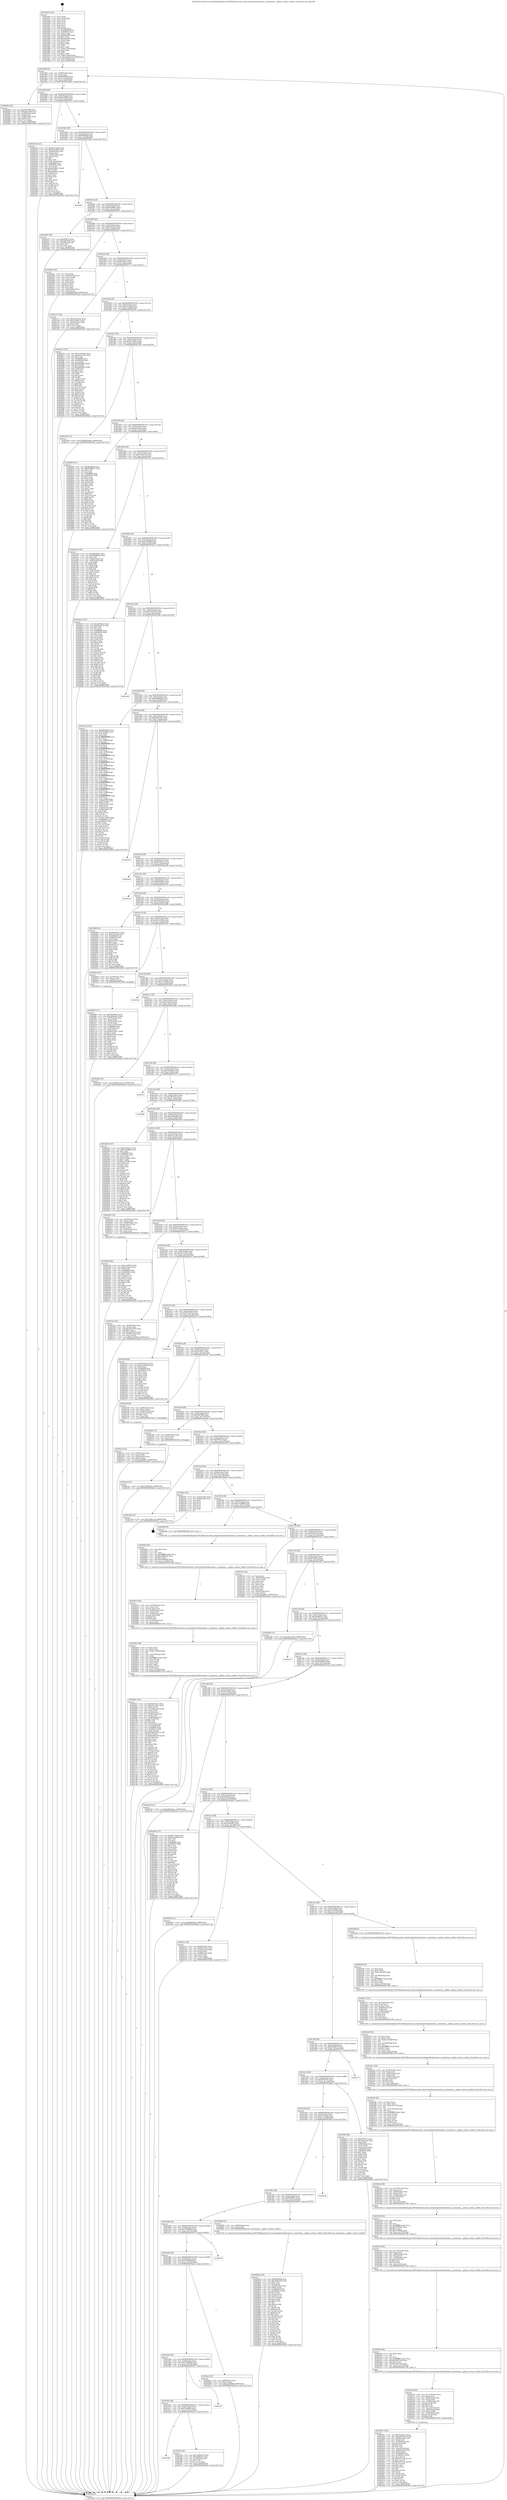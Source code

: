 digraph "0x401820" {
  label = "0x401820 (/mnt/c/Users/mathe/Desktop/tcc/POCII/binaries/extr_linuxtoolsperfutilannotate.c_annotation__update_column_widths_Final-ollvm.out::main(0))"
  labelloc = "t"
  node[shape=record]

  Entry [label="",width=0.3,height=0.3,shape=circle,fillcolor=black,style=filled]
  "0x401894" [label="{
     0x401894 [32]\l
     | [instrs]\l
     &nbsp;&nbsp;0x401894 \<+6\>: mov -0x88(%rbp),%eax\l
     &nbsp;&nbsp;0x40189a \<+2\>: mov %eax,%ecx\l
     &nbsp;&nbsp;0x40189c \<+6\>: sub $0x88b4b0d9,%ecx\l
     &nbsp;&nbsp;0x4018a2 \<+6\>: mov %eax,-0x9c(%rbp)\l
     &nbsp;&nbsp;0x4018a8 \<+6\>: mov %ecx,-0xa0(%rbp)\l
     &nbsp;&nbsp;0x4018ae \<+6\>: je 000000000040294e \<main+0x112e\>\l
  }"]
  "0x40294e" [label="{
     0x40294e [36]\l
     | [instrs]\l
     &nbsp;&nbsp;0x40294e \<+5\>: mov $0x4947899,%eax\l
     &nbsp;&nbsp;0x402953 \<+5\>: mov $0xa0ce1e8d,%ecx\l
     &nbsp;&nbsp;0x402958 \<+4\>: mov -0x40(%rbp),%rdx\l
     &nbsp;&nbsp;0x40295c \<+2\>: mov (%rdx),%esi\l
     &nbsp;&nbsp;0x40295e \<+4\>: mov -0x68(%rbp),%rdx\l
     &nbsp;&nbsp;0x402962 \<+2\>: cmp (%rdx),%esi\l
     &nbsp;&nbsp;0x402964 \<+3\>: cmovl %ecx,%eax\l
     &nbsp;&nbsp;0x402967 \<+6\>: mov %eax,-0x88(%rbp)\l
     &nbsp;&nbsp;0x40296d \<+5\>: jmp 0000000000402fed \<main+0x17cd\>\l
  }"]
  "0x4018b4" [label="{
     0x4018b4 [28]\l
     | [instrs]\l
     &nbsp;&nbsp;0x4018b4 \<+5\>: jmp 00000000004018b9 \<main+0x99\>\l
     &nbsp;&nbsp;0x4018b9 \<+6\>: mov -0x9c(%rbp),%eax\l
     &nbsp;&nbsp;0x4018bf \<+5\>: sub $0x8a0c34b0,%eax\l
     &nbsp;&nbsp;0x4018c4 \<+6\>: mov %eax,-0xa4(%rbp)\l
     &nbsp;&nbsp;0x4018ca \<+6\>: je 000000000040251d \<main+0xcfd\>\l
  }"]
  Exit [label="",width=0.3,height=0.3,shape=circle,fillcolor=black,style=filled,peripheries=2]
  "0x40251d" [label="{
     0x40251d [122]\l
     | [instrs]\l
     &nbsp;&nbsp;0x40251d \<+5\>: mov $0x6271ea64,%eax\l
     &nbsp;&nbsp;0x402522 \<+5\>: mov $0x97dc9685,%ecx\l
     &nbsp;&nbsp;0x402527 \<+4\>: mov -0x48(%rbp),%rdx\l
     &nbsp;&nbsp;0x40252b \<+2\>: mov (%rdx),%esi\l
     &nbsp;&nbsp;0x40252d \<+4\>: mov -0x50(%rbp),%rdx\l
     &nbsp;&nbsp;0x402531 \<+2\>: cmp (%rdx),%esi\l
     &nbsp;&nbsp;0x402533 \<+4\>: setl %dil\l
     &nbsp;&nbsp;0x402537 \<+4\>: and $0x1,%dil\l
     &nbsp;&nbsp;0x40253b \<+4\>: mov %dil,-0x2d(%rbp)\l
     &nbsp;&nbsp;0x40253f \<+7\>: mov 0x406068,%esi\l
     &nbsp;&nbsp;0x402546 \<+8\>: mov 0x406054,%r8d\l
     &nbsp;&nbsp;0x40254e \<+3\>: mov %esi,%r9d\l
     &nbsp;&nbsp;0x402551 \<+7\>: add $0xe6429a31,%r9d\l
     &nbsp;&nbsp;0x402558 \<+4\>: sub $0x1,%r9d\l
     &nbsp;&nbsp;0x40255c \<+7\>: sub $0xe6429a31,%r9d\l
     &nbsp;&nbsp;0x402563 \<+4\>: imul %r9d,%esi\l
     &nbsp;&nbsp;0x402567 \<+3\>: and $0x1,%esi\l
     &nbsp;&nbsp;0x40256a \<+3\>: cmp $0x0,%esi\l
     &nbsp;&nbsp;0x40256d \<+4\>: sete %dil\l
     &nbsp;&nbsp;0x402571 \<+4\>: cmp $0xa,%r8d\l
     &nbsp;&nbsp;0x402575 \<+4\>: setl %r10b\l
     &nbsp;&nbsp;0x402579 \<+3\>: mov %dil,%r11b\l
     &nbsp;&nbsp;0x40257c \<+3\>: and %r10b,%r11b\l
     &nbsp;&nbsp;0x40257f \<+3\>: xor %r10b,%dil\l
     &nbsp;&nbsp;0x402582 \<+3\>: or %dil,%r11b\l
     &nbsp;&nbsp;0x402585 \<+4\>: test $0x1,%r11b\l
     &nbsp;&nbsp;0x402589 \<+3\>: cmovne %ecx,%eax\l
     &nbsp;&nbsp;0x40258c \<+6\>: mov %eax,-0x88(%rbp)\l
     &nbsp;&nbsp;0x402592 \<+5\>: jmp 0000000000402fed \<main+0x17cd\>\l
  }"]
  "0x4018d0" [label="{
     0x4018d0 [28]\l
     | [instrs]\l
     &nbsp;&nbsp;0x4018d0 \<+5\>: jmp 00000000004018d5 \<main+0xb5\>\l
     &nbsp;&nbsp;0x4018d5 \<+6\>: mov -0x9c(%rbp),%eax\l
     &nbsp;&nbsp;0x4018db \<+5\>: sub $0x96598def,%eax\l
     &nbsp;&nbsp;0x4018e0 \<+6\>: mov %eax,-0xa8(%rbp)\l
     &nbsp;&nbsp;0x4018e6 \<+6\>: je 0000000000402f83 \<main+0x1763\>\l
  }"]
  "0x402aca" [label="{
     0x402aca [15]\l
     | [instrs]\l
     &nbsp;&nbsp;0x402aca \<+10\>: movl $0x7a258ae6,-0x88(%rbp)\l
     &nbsp;&nbsp;0x402ad4 \<+5\>: jmp 0000000000402fed \<main+0x17cd\>\l
  }"]
  "0x402f83" [label="{
     0x402f83\l
  }", style=dashed]
  "0x4018ec" [label="{
     0x4018ec [28]\l
     | [instrs]\l
     &nbsp;&nbsp;0x4018ec \<+5\>: jmp 00000000004018f1 \<main+0xd1\>\l
     &nbsp;&nbsp;0x4018f1 \<+6\>: mov -0x9c(%rbp),%eax\l
     &nbsp;&nbsp;0x4018f7 \<+5\>: sub $0x97dc9685,%eax\l
     &nbsp;&nbsp;0x4018fc \<+6\>: mov %eax,-0xac(%rbp)\l
     &nbsp;&nbsp;0x401902 \<+6\>: je 0000000000402597 \<main+0xd77\>\l
  }"]
  "0x402a26" [label="{
     0x402a26 [92]\l
     | [instrs]\l
     &nbsp;&nbsp;0x402a26 \<+5\>: mov $0xcccd055b,%edx\l
     &nbsp;&nbsp;0x402a2b \<+5\>: mov $0xcf1c42c4,%esi\l
     &nbsp;&nbsp;0x402a30 \<+3\>: xor %r8d,%r8d\l
     &nbsp;&nbsp;0x402a33 \<+8\>: mov 0x406068,%r9d\l
     &nbsp;&nbsp;0x402a3b \<+8\>: mov 0x406054,%r10d\l
     &nbsp;&nbsp;0x402a43 \<+4\>: sub $0x1,%r8d\l
     &nbsp;&nbsp;0x402a47 \<+3\>: mov %r9d,%r11d\l
     &nbsp;&nbsp;0x402a4a \<+3\>: add %r8d,%r11d\l
     &nbsp;&nbsp;0x402a4d \<+4\>: imul %r11d,%r9d\l
     &nbsp;&nbsp;0x402a51 \<+4\>: and $0x1,%r9d\l
     &nbsp;&nbsp;0x402a55 \<+4\>: cmp $0x0,%r9d\l
     &nbsp;&nbsp;0x402a59 \<+3\>: sete %bl\l
     &nbsp;&nbsp;0x402a5c \<+4\>: cmp $0xa,%r10d\l
     &nbsp;&nbsp;0x402a60 \<+4\>: setl %r14b\l
     &nbsp;&nbsp;0x402a64 \<+3\>: mov %bl,%r15b\l
     &nbsp;&nbsp;0x402a67 \<+3\>: and %r14b,%r15b\l
     &nbsp;&nbsp;0x402a6a \<+3\>: xor %r14b,%bl\l
     &nbsp;&nbsp;0x402a6d \<+3\>: or %bl,%r15b\l
     &nbsp;&nbsp;0x402a70 \<+4\>: test $0x1,%r15b\l
     &nbsp;&nbsp;0x402a74 \<+3\>: cmovne %esi,%edx\l
     &nbsp;&nbsp;0x402a77 \<+6\>: mov %edx,-0x88(%rbp)\l
     &nbsp;&nbsp;0x402a7d \<+5\>: jmp 0000000000402fed \<main+0x17cd\>\l
  }"]
  "0x402597" [label="{
     0x402597 [30]\l
     | [instrs]\l
     &nbsp;&nbsp;0x402597 \<+5\>: mov $0xbf5f872,%eax\l
     &nbsp;&nbsp;0x40259c \<+5\>: mov $0xebf63c96,%ecx\l
     &nbsp;&nbsp;0x4025a1 \<+3\>: mov -0x2d(%rbp),%dl\l
     &nbsp;&nbsp;0x4025a4 \<+3\>: test $0x1,%dl\l
     &nbsp;&nbsp;0x4025a7 \<+3\>: cmovne %ecx,%eax\l
     &nbsp;&nbsp;0x4025aa \<+6\>: mov %eax,-0x88(%rbp)\l
     &nbsp;&nbsp;0x4025b0 \<+5\>: jmp 0000000000402fed \<main+0x17cd\>\l
  }"]
  "0x401908" [label="{
     0x401908 [28]\l
     | [instrs]\l
     &nbsp;&nbsp;0x401908 \<+5\>: jmp 000000000040190d \<main+0xed\>\l
     &nbsp;&nbsp;0x40190d \<+6\>: mov -0x9c(%rbp),%eax\l
     &nbsp;&nbsp;0x401913 \<+5\>: sub $0x991da12e,%eax\l
     &nbsp;&nbsp;0x401918 \<+6\>: mov %eax,-0xb0(%rbp)\l
     &nbsp;&nbsp;0x40191e \<+6\>: je 0000000000402a91 \<main+0x1271\>\l
  }"]
  "0x4028a4" [label="{
     0x4028a4 [155]\l
     | [instrs]\l
     &nbsp;&nbsp;0x4028a4 \<+5\>: mov $0x96598def,%ecx\l
     &nbsp;&nbsp;0x4028a9 \<+5\>: mov $0x364efcd4,%edx\l
     &nbsp;&nbsp;0x4028ae \<+3\>: mov $0x1,%sil\l
     &nbsp;&nbsp;0x4028b1 \<+3\>: xor %r8d,%r8d\l
     &nbsp;&nbsp;0x4028b4 \<+4\>: mov -0x40(%rbp),%rax\l
     &nbsp;&nbsp;0x4028b8 \<+6\>: movl $0x0,(%rax)\l
     &nbsp;&nbsp;0x4028be \<+8\>: mov 0x406068,%r9d\l
     &nbsp;&nbsp;0x4028c6 \<+8\>: mov 0x406054,%r10d\l
     &nbsp;&nbsp;0x4028ce \<+4\>: sub $0x1,%r8d\l
     &nbsp;&nbsp;0x4028d2 \<+3\>: mov %r9d,%r11d\l
     &nbsp;&nbsp;0x4028d5 \<+3\>: add %r8d,%r11d\l
     &nbsp;&nbsp;0x4028d8 \<+4\>: imul %r11d,%r9d\l
     &nbsp;&nbsp;0x4028dc \<+4\>: and $0x1,%r9d\l
     &nbsp;&nbsp;0x4028e0 \<+4\>: cmp $0x0,%r9d\l
     &nbsp;&nbsp;0x4028e4 \<+3\>: sete %bl\l
     &nbsp;&nbsp;0x4028e7 \<+4\>: cmp $0xa,%r10d\l
     &nbsp;&nbsp;0x4028eb \<+4\>: setl %r14b\l
     &nbsp;&nbsp;0x4028ef \<+3\>: mov %bl,%r15b\l
     &nbsp;&nbsp;0x4028f2 \<+4\>: xor $0xff,%r15b\l
     &nbsp;&nbsp;0x4028f6 \<+3\>: mov %r14b,%r12b\l
     &nbsp;&nbsp;0x4028f9 \<+4\>: xor $0xff,%r12b\l
     &nbsp;&nbsp;0x4028fd \<+4\>: xor $0x0,%sil\l
     &nbsp;&nbsp;0x402901 \<+3\>: mov %r15b,%r13b\l
     &nbsp;&nbsp;0x402904 \<+4\>: and $0x0,%r13b\l
     &nbsp;&nbsp;0x402908 \<+3\>: and %sil,%bl\l
     &nbsp;&nbsp;0x40290b \<+3\>: mov %r12b,%al\l
     &nbsp;&nbsp;0x40290e \<+2\>: and $0x0,%al\l
     &nbsp;&nbsp;0x402910 \<+3\>: and %sil,%r14b\l
     &nbsp;&nbsp;0x402913 \<+3\>: or %bl,%r13b\l
     &nbsp;&nbsp;0x402916 \<+3\>: or %r14b,%al\l
     &nbsp;&nbsp;0x402919 \<+3\>: xor %al,%r13b\l
     &nbsp;&nbsp;0x40291c \<+3\>: or %r12b,%r15b\l
     &nbsp;&nbsp;0x40291f \<+4\>: xor $0xff,%r15b\l
     &nbsp;&nbsp;0x402923 \<+4\>: or $0x0,%sil\l
     &nbsp;&nbsp;0x402927 \<+3\>: and %sil,%r15b\l
     &nbsp;&nbsp;0x40292a \<+3\>: or %r15b,%r13b\l
     &nbsp;&nbsp;0x40292d \<+4\>: test $0x1,%r13b\l
     &nbsp;&nbsp;0x402931 \<+3\>: cmovne %edx,%ecx\l
     &nbsp;&nbsp;0x402934 \<+6\>: mov %ecx,-0x88(%rbp)\l
     &nbsp;&nbsp;0x40293a \<+5\>: jmp 0000000000402fed \<main+0x17cd\>\l
  }"]
  "0x402a91" [label="{
     0x402a91 [42]\l
     | [instrs]\l
     &nbsp;&nbsp;0x402a91 \<+2\>: xor %eax,%eax\l
     &nbsp;&nbsp;0x402a93 \<+4\>: mov -0x40(%rbp),%rcx\l
     &nbsp;&nbsp;0x402a97 \<+2\>: mov (%rcx),%edx\l
     &nbsp;&nbsp;0x402a99 \<+2\>: mov %eax,%esi\l
     &nbsp;&nbsp;0x402a9b \<+2\>: sub %edx,%esi\l
     &nbsp;&nbsp;0x402a9d \<+2\>: mov %eax,%edx\l
     &nbsp;&nbsp;0x402a9f \<+3\>: sub $0x1,%edx\l
     &nbsp;&nbsp;0x402aa2 \<+2\>: add %edx,%esi\l
     &nbsp;&nbsp;0x402aa4 \<+2\>: sub %esi,%eax\l
     &nbsp;&nbsp;0x402aa6 \<+4\>: mov -0x40(%rbp),%rcx\l
     &nbsp;&nbsp;0x402aaa \<+2\>: mov %eax,(%rcx)\l
     &nbsp;&nbsp;0x402aac \<+10\>: movl $0x88b4b0d9,-0x88(%rbp)\l
     &nbsp;&nbsp;0x402ab6 \<+5\>: jmp 0000000000402fed \<main+0x17cd\>\l
  }"]
  "0x401924" [label="{
     0x401924 [28]\l
     | [instrs]\l
     &nbsp;&nbsp;0x401924 \<+5\>: jmp 0000000000401929 \<main+0x109\>\l
     &nbsp;&nbsp;0x401929 \<+6\>: mov -0x9c(%rbp),%eax\l
     &nbsp;&nbsp;0x40192f \<+5\>: sub $0x99c0eee1,%eax\l
     &nbsp;&nbsp;0x401934 \<+6\>: mov %eax,-0xb4(%rbp)\l
     &nbsp;&nbsp;0x40193a \<+6\>: je 0000000000402171 \<main+0x951\>\l
  }"]
  "0x4026dc" [label="{
     0x4026dc [193]\l
     | [instrs]\l
     &nbsp;&nbsp;0x4026dc \<+5\>: mov $0xba5b22e1,%ecx\l
     &nbsp;&nbsp;0x4026e1 \<+5\>: mov $0xa2cc24d1,%edx\l
     &nbsp;&nbsp;0x4026e6 \<+3\>: mov $0x1,%r11b\l
     &nbsp;&nbsp;0x4026e9 \<+7\>: mov -0x188(%rbp),%r9d\l
     &nbsp;&nbsp;0x4026f0 \<+4\>: imul %eax,%r9d\l
     &nbsp;&nbsp;0x4026f4 \<+3\>: movslq %r9d,%rsi\l
     &nbsp;&nbsp;0x4026f7 \<+4\>: mov -0x60(%rbp),%rdi\l
     &nbsp;&nbsp;0x4026fb \<+3\>: mov (%rdi),%rdi\l
     &nbsp;&nbsp;0x4026fe \<+4\>: mov -0x58(%rbp),%r8\l
     &nbsp;&nbsp;0x402702 \<+3\>: movslq (%r8),%r8\l
     &nbsp;&nbsp;0x402705 \<+4\>: shl $0x5,%r8\l
     &nbsp;&nbsp;0x402709 \<+3\>: add %r8,%rdi\l
     &nbsp;&nbsp;0x40270c \<+4\>: mov 0x18(%rdi),%rdi\l
     &nbsp;&nbsp;0x402710 \<+4\>: mov %rsi,0x8(%rdi)\l
     &nbsp;&nbsp;0x402714 \<+7\>: mov 0x406068,%eax\l
     &nbsp;&nbsp;0x40271b \<+8\>: mov 0x406054,%r9d\l
     &nbsp;&nbsp;0x402723 \<+3\>: mov %eax,%r10d\l
     &nbsp;&nbsp;0x402726 \<+7\>: add $0x4b904136,%r10d\l
     &nbsp;&nbsp;0x40272d \<+4\>: sub $0x1,%r10d\l
     &nbsp;&nbsp;0x402731 \<+7\>: sub $0x4b904136,%r10d\l
     &nbsp;&nbsp;0x402738 \<+4\>: imul %r10d,%eax\l
     &nbsp;&nbsp;0x40273c \<+3\>: and $0x1,%eax\l
     &nbsp;&nbsp;0x40273f \<+3\>: cmp $0x0,%eax\l
     &nbsp;&nbsp;0x402742 \<+3\>: sete %bl\l
     &nbsp;&nbsp;0x402745 \<+4\>: cmp $0xa,%r9d\l
     &nbsp;&nbsp;0x402749 \<+4\>: setl %r14b\l
     &nbsp;&nbsp;0x40274d \<+3\>: mov %bl,%r15b\l
     &nbsp;&nbsp;0x402750 \<+4\>: xor $0xff,%r15b\l
     &nbsp;&nbsp;0x402754 \<+3\>: mov %r14b,%r12b\l
     &nbsp;&nbsp;0x402757 \<+4\>: xor $0xff,%r12b\l
     &nbsp;&nbsp;0x40275b \<+4\>: xor $0x0,%r11b\l
     &nbsp;&nbsp;0x40275f \<+3\>: mov %r15b,%r13b\l
     &nbsp;&nbsp;0x402762 \<+4\>: and $0x0,%r13b\l
     &nbsp;&nbsp;0x402766 \<+3\>: and %r11b,%bl\l
     &nbsp;&nbsp;0x402769 \<+3\>: mov %r12b,%al\l
     &nbsp;&nbsp;0x40276c \<+2\>: and $0x0,%al\l
     &nbsp;&nbsp;0x40276e \<+3\>: and %r11b,%r14b\l
     &nbsp;&nbsp;0x402771 \<+3\>: or %bl,%r13b\l
     &nbsp;&nbsp;0x402774 \<+3\>: or %r14b,%al\l
     &nbsp;&nbsp;0x402777 \<+3\>: xor %al,%r13b\l
     &nbsp;&nbsp;0x40277a \<+3\>: or %r12b,%r15b\l
     &nbsp;&nbsp;0x40277d \<+4\>: xor $0xff,%r15b\l
     &nbsp;&nbsp;0x402781 \<+4\>: or $0x0,%r11b\l
     &nbsp;&nbsp;0x402785 \<+3\>: and %r11b,%r15b\l
     &nbsp;&nbsp;0x402788 \<+3\>: or %r15b,%r13b\l
     &nbsp;&nbsp;0x40278b \<+4\>: test $0x1,%r13b\l
     &nbsp;&nbsp;0x40278f \<+3\>: cmovne %edx,%ecx\l
     &nbsp;&nbsp;0x402792 \<+6\>: mov %ecx,-0x88(%rbp)\l
     &nbsp;&nbsp;0x402798 \<+5\>: jmp 0000000000402fed \<main+0x17cd\>\l
  }"]
  "0x402171" [label="{
     0x402171 [30]\l
     | [instrs]\l
     &nbsp;&nbsp;0x402171 \<+5\>: mov $0xb10a2322,%eax\l
     &nbsp;&nbsp;0x402176 \<+5\>: mov $0x25c4651,%ecx\l
     &nbsp;&nbsp;0x40217b \<+3\>: mov -0x34(%rbp),%edx\l
     &nbsp;&nbsp;0x40217e \<+3\>: cmp $0x0,%edx\l
     &nbsp;&nbsp;0x402181 \<+3\>: cmove %ecx,%eax\l
     &nbsp;&nbsp;0x402184 \<+6\>: mov %eax,-0x88(%rbp)\l
     &nbsp;&nbsp;0x40218a \<+5\>: jmp 0000000000402fed \<main+0x17cd\>\l
  }"]
  "0x401940" [label="{
     0x401940 [28]\l
     | [instrs]\l
     &nbsp;&nbsp;0x401940 \<+5\>: jmp 0000000000401945 \<main+0x125\>\l
     &nbsp;&nbsp;0x401945 \<+6\>: mov -0x9c(%rbp),%eax\l
     &nbsp;&nbsp;0x40194b \<+5\>: sub $0xa0ce1e8d,%eax\l
     &nbsp;&nbsp;0x401950 \<+6\>: mov %eax,-0xb8(%rbp)\l
     &nbsp;&nbsp;0x401956 \<+6\>: je 0000000000402972 \<main+0x1152\>\l
  }"]
  "0x4026a2" [label="{
     0x4026a2 [58]\l
     | [instrs]\l
     &nbsp;&nbsp;0x4026a2 \<+2\>: xor %ecx,%ecx\l
     &nbsp;&nbsp;0x4026a4 \<+5\>: mov $0x2,%edx\l
     &nbsp;&nbsp;0x4026a9 \<+6\>: mov %edx,-0x184(%rbp)\l
     &nbsp;&nbsp;0x4026af \<+1\>: cltd\l
     &nbsp;&nbsp;0x4026b0 \<+7\>: mov -0x184(%rbp),%r9d\l
     &nbsp;&nbsp;0x4026b7 \<+3\>: idiv %r9d\l
     &nbsp;&nbsp;0x4026ba \<+6\>: imul $0xfffffffe,%edx,%edx\l
     &nbsp;&nbsp;0x4026c0 \<+3\>: mov %ecx,%r10d\l
     &nbsp;&nbsp;0x4026c3 \<+3\>: sub %edx,%r10d\l
     &nbsp;&nbsp;0x4026c6 \<+2\>: mov %ecx,%edx\l
     &nbsp;&nbsp;0x4026c8 \<+3\>: sub $0x1,%edx\l
     &nbsp;&nbsp;0x4026cb \<+3\>: add %edx,%r10d\l
     &nbsp;&nbsp;0x4026ce \<+3\>: sub %r10d,%ecx\l
     &nbsp;&nbsp;0x4026d1 \<+6\>: mov %ecx,-0x188(%rbp)\l
     &nbsp;&nbsp;0x4026d7 \<+5\>: call 0000000000401160 \<next_i\>\l
     | [calls]\l
     &nbsp;&nbsp;0x401160 \{1\} (/mnt/c/Users/mathe/Desktop/tcc/POCII/binaries/extr_linuxtoolsperfutilannotate.c_annotation__update_column_widths_Final-ollvm.out::next_i)\l
  }"]
  "0x402972" [label="{
     0x402972 [147]\l
     | [instrs]\l
     &nbsp;&nbsp;0x402972 \<+5\>: mov $0xcccd055b,%eax\l
     &nbsp;&nbsp;0x402977 \<+5\>: mov $0xede11d5c,%ecx\l
     &nbsp;&nbsp;0x40297c \<+2\>: mov $0x1,%dl\l
     &nbsp;&nbsp;0x40297e \<+7\>: mov 0x406068,%esi\l
     &nbsp;&nbsp;0x402985 \<+7\>: mov 0x406054,%edi\l
     &nbsp;&nbsp;0x40298c \<+3\>: mov %esi,%r8d\l
     &nbsp;&nbsp;0x40298f \<+7\>: add $0xd8b9dfa4,%r8d\l
     &nbsp;&nbsp;0x402996 \<+4\>: sub $0x1,%r8d\l
     &nbsp;&nbsp;0x40299a \<+7\>: sub $0xd8b9dfa4,%r8d\l
     &nbsp;&nbsp;0x4029a1 \<+4\>: imul %r8d,%esi\l
     &nbsp;&nbsp;0x4029a5 \<+3\>: and $0x1,%esi\l
     &nbsp;&nbsp;0x4029a8 \<+3\>: cmp $0x0,%esi\l
     &nbsp;&nbsp;0x4029ab \<+4\>: sete %r9b\l
     &nbsp;&nbsp;0x4029af \<+3\>: cmp $0xa,%edi\l
     &nbsp;&nbsp;0x4029b2 \<+4\>: setl %r10b\l
     &nbsp;&nbsp;0x4029b6 \<+3\>: mov %r9b,%r11b\l
     &nbsp;&nbsp;0x4029b9 \<+4\>: xor $0xff,%r11b\l
     &nbsp;&nbsp;0x4029bd \<+3\>: mov %r10b,%bl\l
     &nbsp;&nbsp;0x4029c0 \<+3\>: xor $0xff,%bl\l
     &nbsp;&nbsp;0x4029c3 \<+3\>: xor $0x0,%dl\l
     &nbsp;&nbsp;0x4029c6 \<+3\>: mov %r11b,%r14b\l
     &nbsp;&nbsp;0x4029c9 \<+4\>: and $0x0,%r14b\l
     &nbsp;&nbsp;0x4029cd \<+3\>: and %dl,%r9b\l
     &nbsp;&nbsp;0x4029d0 \<+3\>: mov %bl,%r15b\l
     &nbsp;&nbsp;0x4029d3 \<+4\>: and $0x0,%r15b\l
     &nbsp;&nbsp;0x4029d7 \<+3\>: and %dl,%r10b\l
     &nbsp;&nbsp;0x4029da \<+3\>: or %r9b,%r14b\l
     &nbsp;&nbsp;0x4029dd \<+3\>: or %r10b,%r15b\l
     &nbsp;&nbsp;0x4029e0 \<+3\>: xor %r15b,%r14b\l
     &nbsp;&nbsp;0x4029e3 \<+3\>: or %bl,%r11b\l
     &nbsp;&nbsp;0x4029e6 \<+4\>: xor $0xff,%r11b\l
     &nbsp;&nbsp;0x4029ea \<+3\>: or $0x0,%dl\l
     &nbsp;&nbsp;0x4029ed \<+3\>: and %dl,%r11b\l
     &nbsp;&nbsp;0x4029f0 \<+3\>: or %r11b,%r14b\l
     &nbsp;&nbsp;0x4029f3 \<+4\>: test $0x1,%r14b\l
     &nbsp;&nbsp;0x4029f7 \<+3\>: cmovne %ecx,%eax\l
     &nbsp;&nbsp;0x4029fa \<+6\>: mov %eax,-0x88(%rbp)\l
     &nbsp;&nbsp;0x402a00 \<+5\>: jmp 0000000000402fed \<main+0x17cd\>\l
  }"]
  "0x40195c" [label="{
     0x40195c [28]\l
     | [instrs]\l
     &nbsp;&nbsp;0x40195c \<+5\>: jmp 0000000000401961 \<main+0x141\>\l
     &nbsp;&nbsp;0x401961 \<+6\>: mov -0x9c(%rbp),%eax\l
     &nbsp;&nbsp;0x401967 \<+5\>: sub $0xa2cc24d1,%eax\l
     &nbsp;&nbsp;0x40196c \<+6\>: mov %eax,-0xbc(%rbp)\l
     &nbsp;&nbsp;0x401972 \<+6\>: je 000000000040279d \<main+0xf7d\>\l
  }"]
  "0x402675" [label="{
     0x402675 [45]\l
     | [instrs]\l
     &nbsp;&nbsp;0x402675 \<+6\>: mov -0x180(%rbp),%ecx\l
     &nbsp;&nbsp;0x40267b \<+3\>: imul %eax,%ecx\l
     &nbsp;&nbsp;0x40267e \<+3\>: movslq %ecx,%rsi\l
     &nbsp;&nbsp;0x402681 \<+4\>: mov -0x60(%rbp),%rdi\l
     &nbsp;&nbsp;0x402685 \<+3\>: mov (%rdi),%rdi\l
     &nbsp;&nbsp;0x402688 \<+4\>: mov -0x58(%rbp),%r8\l
     &nbsp;&nbsp;0x40268c \<+3\>: movslq (%r8),%r8\l
     &nbsp;&nbsp;0x40268f \<+4\>: shl $0x5,%r8\l
     &nbsp;&nbsp;0x402693 \<+3\>: add %r8,%rdi\l
     &nbsp;&nbsp;0x402696 \<+4\>: mov 0x18(%rdi),%rdi\l
     &nbsp;&nbsp;0x40269a \<+3\>: mov %rsi,(%rdi)\l
     &nbsp;&nbsp;0x40269d \<+5\>: call 0000000000401160 \<next_i\>\l
     | [calls]\l
     &nbsp;&nbsp;0x401160 \{1\} (/mnt/c/Users/mathe/Desktop/tcc/POCII/binaries/extr_linuxtoolsperfutilannotate.c_annotation__update_column_widths_Final-ollvm.out::next_i)\l
  }"]
  "0x40279d" [label="{
     0x40279d [15]\l
     | [instrs]\l
     &nbsp;&nbsp;0x40279d \<+10\>: movl $0xf02ee9ae,-0x88(%rbp)\l
     &nbsp;&nbsp;0x4027a7 \<+5\>: jmp 0000000000402fed \<main+0x17cd\>\l
  }"]
  "0x401978" [label="{
     0x401978 [28]\l
     | [instrs]\l
     &nbsp;&nbsp;0x401978 \<+5\>: jmp 000000000040197d \<main+0x15d\>\l
     &nbsp;&nbsp;0x40197d \<+6\>: mov -0x9c(%rbp),%eax\l
     &nbsp;&nbsp;0x401983 \<+5\>: sub $0xabfccd1e,%eax\l
     &nbsp;&nbsp;0x401988 \<+6\>: mov %eax,-0xc0(%rbp)\l
     &nbsp;&nbsp;0x40198e \<+6\>: je 000000000040280f \<main+0xfef\>\l
  }"]
  "0x40264d" [label="{
     0x40264d [40]\l
     | [instrs]\l
     &nbsp;&nbsp;0x40264d \<+5\>: mov $0x2,%ecx\l
     &nbsp;&nbsp;0x402652 \<+1\>: cltd\l
     &nbsp;&nbsp;0x402653 \<+2\>: idiv %ecx\l
     &nbsp;&nbsp;0x402655 \<+6\>: imul $0xfffffffe,%edx,%ecx\l
     &nbsp;&nbsp;0x40265b \<+6\>: sub $0xe28f9246,%ecx\l
     &nbsp;&nbsp;0x402661 \<+3\>: add $0x1,%ecx\l
     &nbsp;&nbsp;0x402664 \<+6\>: add $0xe28f9246,%ecx\l
     &nbsp;&nbsp;0x40266a \<+6\>: mov %ecx,-0x180(%rbp)\l
     &nbsp;&nbsp;0x402670 \<+5\>: call 0000000000401160 \<next_i\>\l
     | [calls]\l
     &nbsp;&nbsp;0x401160 \{1\} (/mnt/c/Users/mathe/Desktop/tcc/POCII/binaries/extr_linuxtoolsperfutilannotate.c_annotation__update_column_widths_Final-ollvm.out::next_i)\l
  }"]
  "0x40280f" [label="{
     0x40280f [137]\l
     | [instrs]\l
     &nbsp;&nbsp;0x40280f \<+5\>: mov $0x96598def,%eax\l
     &nbsp;&nbsp;0x402814 \<+5\>: mov $0x650f0672,%ecx\l
     &nbsp;&nbsp;0x402819 \<+2\>: mov $0x1,%dl\l
     &nbsp;&nbsp;0x40281b \<+2\>: xor %esi,%esi\l
     &nbsp;&nbsp;0x40281d \<+7\>: mov 0x406068,%edi\l
     &nbsp;&nbsp;0x402824 \<+8\>: mov 0x406054,%r8d\l
     &nbsp;&nbsp;0x40282c \<+3\>: sub $0x1,%esi\l
     &nbsp;&nbsp;0x40282f \<+3\>: mov %edi,%r9d\l
     &nbsp;&nbsp;0x402832 \<+3\>: add %esi,%r9d\l
     &nbsp;&nbsp;0x402835 \<+4\>: imul %r9d,%edi\l
     &nbsp;&nbsp;0x402839 \<+3\>: and $0x1,%edi\l
     &nbsp;&nbsp;0x40283c \<+3\>: cmp $0x0,%edi\l
     &nbsp;&nbsp;0x40283f \<+4\>: sete %r10b\l
     &nbsp;&nbsp;0x402843 \<+4\>: cmp $0xa,%r8d\l
     &nbsp;&nbsp;0x402847 \<+4\>: setl %r11b\l
     &nbsp;&nbsp;0x40284b \<+3\>: mov %r10b,%bl\l
     &nbsp;&nbsp;0x40284e \<+3\>: xor $0xff,%bl\l
     &nbsp;&nbsp;0x402851 \<+3\>: mov %r11b,%r14b\l
     &nbsp;&nbsp;0x402854 \<+4\>: xor $0xff,%r14b\l
     &nbsp;&nbsp;0x402858 \<+3\>: xor $0x0,%dl\l
     &nbsp;&nbsp;0x40285b \<+3\>: mov %bl,%r15b\l
     &nbsp;&nbsp;0x40285e \<+4\>: and $0x0,%r15b\l
     &nbsp;&nbsp;0x402862 \<+3\>: and %dl,%r10b\l
     &nbsp;&nbsp;0x402865 \<+3\>: mov %r14b,%r12b\l
     &nbsp;&nbsp;0x402868 \<+4\>: and $0x0,%r12b\l
     &nbsp;&nbsp;0x40286c \<+3\>: and %dl,%r11b\l
     &nbsp;&nbsp;0x40286f \<+3\>: or %r10b,%r15b\l
     &nbsp;&nbsp;0x402872 \<+3\>: or %r11b,%r12b\l
     &nbsp;&nbsp;0x402875 \<+3\>: xor %r12b,%r15b\l
     &nbsp;&nbsp;0x402878 \<+3\>: or %r14b,%bl\l
     &nbsp;&nbsp;0x40287b \<+3\>: xor $0xff,%bl\l
     &nbsp;&nbsp;0x40287e \<+3\>: or $0x0,%dl\l
     &nbsp;&nbsp;0x402881 \<+2\>: and %dl,%bl\l
     &nbsp;&nbsp;0x402883 \<+3\>: or %bl,%r15b\l
     &nbsp;&nbsp;0x402886 \<+4\>: test $0x1,%r15b\l
     &nbsp;&nbsp;0x40288a \<+3\>: cmovne %ecx,%eax\l
     &nbsp;&nbsp;0x40288d \<+6\>: mov %eax,-0x88(%rbp)\l
     &nbsp;&nbsp;0x402893 \<+5\>: jmp 0000000000402fed \<main+0x17cd\>\l
  }"]
  "0x401994" [label="{
     0x401994 [28]\l
     | [instrs]\l
     &nbsp;&nbsp;0x401994 \<+5\>: jmp 0000000000401999 \<main+0x179\>\l
     &nbsp;&nbsp;0x401999 \<+6\>: mov -0x9c(%rbp),%eax\l
     &nbsp;&nbsp;0x40199f \<+5\>: sub $0xad18e275,%eax\l
     &nbsp;&nbsp;0x4019a4 \<+6\>: mov %eax,-0xc4(%rbp)\l
     &nbsp;&nbsp;0x4019aa \<+6\>: je 0000000000401de2 \<main+0x5c2\>\l
  }"]
  "0x402401" [label="{
     0x402401 [132]\l
     | [instrs]\l
     &nbsp;&nbsp;0x402401 \<+5\>: mov $0xf7ede572,%ecx\l
     &nbsp;&nbsp;0x402406 \<+5\>: mov $0x26536453,%edx\l
     &nbsp;&nbsp;0x40240b \<+4\>: mov -0x60(%rbp),%rdi\l
     &nbsp;&nbsp;0x40240f \<+3\>: mov (%rdi),%rdi\l
     &nbsp;&nbsp;0x402412 \<+4\>: mov -0x58(%rbp),%r8\l
     &nbsp;&nbsp;0x402416 \<+3\>: movslq (%r8),%r8\l
     &nbsp;&nbsp;0x402419 \<+4\>: shl $0x5,%r8\l
     &nbsp;&nbsp;0x40241d \<+3\>: add %r8,%rdi\l
     &nbsp;&nbsp;0x402420 \<+4\>: mov %rax,0x18(%rdi)\l
     &nbsp;&nbsp;0x402424 \<+4\>: mov -0x48(%rbp),%rax\l
     &nbsp;&nbsp;0x402428 \<+6\>: movl $0x0,(%rax)\l
     &nbsp;&nbsp;0x40242e \<+7\>: mov 0x406068,%esi\l
     &nbsp;&nbsp;0x402435 \<+8\>: mov 0x406054,%r10d\l
     &nbsp;&nbsp;0x40243d \<+3\>: mov %esi,%r11d\l
     &nbsp;&nbsp;0x402440 \<+7\>: add $0x447f318a,%r11d\l
     &nbsp;&nbsp;0x402447 \<+4\>: sub $0x1,%r11d\l
     &nbsp;&nbsp;0x40244b \<+7\>: sub $0x447f318a,%r11d\l
     &nbsp;&nbsp;0x402452 \<+4\>: imul %r11d,%esi\l
     &nbsp;&nbsp;0x402456 \<+3\>: and $0x1,%esi\l
     &nbsp;&nbsp;0x402459 \<+3\>: cmp $0x0,%esi\l
     &nbsp;&nbsp;0x40245c \<+3\>: sete %bl\l
     &nbsp;&nbsp;0x40245f \<+4\>: cmp $0xa,%r10d\l
     &nbsp;&nbsp;0x402463 \<+4\>: setl %r14b\l
     &nbsp;&nbsp;0x402467 \<+3\>: mov %bl,%r15b\l
     &nbsp;&nbsp;0x40246a \<+3\>: and %r14b,%r15b\l
     &nbsp;&nbsp;0x40246d \<+3\>: xor %r14b,%bl\l
     &nbsp;&nbsp;0x402470 \<+3\>: or %bl,%r15b\l
     &nbsp;&nbsp;0x402473 \<+4\>: test $0x1,%r15b\l
     &nbsp;&nbsp;0x402477 \<+3\>: cmovne %edx,%ecx\l
     &nbsp;&nbsp;0x40247a \<+6\>: mov %ecx,-0x88(%rbp)\l
     &nbsp;&nbsp;0x402480 \<+5\>: jmp 0000000000402fed \<main+0x17cd\>\l
  }"]
  "0x401de2" [label="{
     0x401de2 [106]\l
     | [instrs]\l
     &nbsp;&nbsp;0x401de2 \<+5\>: mov $0xbf8a6b81,%eax\l
     &nbsp;&nbsp;0x401de7 \<+5\>: mov $0xb946004d,%ecx\l
     &nbsp;&nbsp;0x401dec \<+2\>: mov $0x1,%dl\l
     &nbsp;&nbsp;0x401dee \<+7\>: mov -0x82(%rbp),%sil\l
     &nbsp;&nbsp;0x401df5 \<+7\>: mov -0x81(%rbp),%dil\l
     &nbsp;&nbsp;0x401dfc \<+3\>: mov %sil,%r8b\l
     &nbsp;&nbsp;0x401dff \<+4\>: xor $0xff,%r8b\l
     &nbsp;&nbsp;0x401e03 \<+3\>: mov %dil,%r9b\l
     &nbsp;&nbsp;0x401e06 \<+4\>: xor $0xff,%r9b\l
     &nbsp;&nbsp;0x401e0a \<+3\>: xor $0x0,%dl\l
     &nbsp;&nbsp;0x401e0d \<+3\>: mov %r8b,%r10b\l
     &nbsp;&nbsp;0x401e10 \<+4\>: and $0x0,%r10b\l
     &nbsp;&nbsp;0x401e14 \<+3\>: and %dl,%sil\l
     &nbsp;&nbsp;0x401e17 \<+3\>: mov %r9b,%r11b\l
     &nbsp;&nbsp;0x401e1a \<+4\>: and $0x0,%r11b\l
     &nbsp;&nbsp;0x401e1e \<+3\>: and %dl,%dil\l
     &nbsp;&nbsp;0x401e21 \<+3\>: or %sil,%r10b\l
     &nbsp;&nbsp;0x401e24 \<+3\>: or %dil,%r11b\l
     &nbsp;&nbsp;0x401e27 \<+3\>: xor %r11b,%r10b\l
     &nbsp;&nbsp;0x401e2a \<+3\>: or %r9b,%r8b\l
     &nbsp;&nbsp;0x401e2d \<+4\>: xor $0xff,%r8b\l
     &nbsp;&nbsp;0x401e31 \<+3\>: or $0x0,%dl\l
     &nbsp;&nbsp;0x401e34 \<+3\>: and %dl,%r8b\l
     &nbsp;&nbsp;0x401e37 \<+3\>: or %r8b,%r10b\l
     &nbsp;&nbsp;0x401e3a \<+4\>: test $0x1,%r10b\l
     &nbsp;&nbsp;0x401e3e \<+3\>: cmovne %ecx,%eax\l
     &nbsp;&nbsp;0x401e41 \<+6\>: mov %eax,-0x88(%rbp)\l
     &nbsp;&nbsp;0x401e47 \<+5\>: jmp 0000000000402fed \<main+0x17cd\>\l
  }"]
  "0x4019b0" [label="{
     0x4019b0 [28]\l
     | [instrs]\l
     &nbsp;&nbsp;0x4019b0 \<+5\>: jmp 00000000004019b5 \<main+0x195\>\l
     &nbsp;&nbsp;0x4019b5 \<+6\>: mov -0x9c(%rbp),%eax\l
     &nbsp;&nbsp;0x4019bb \<+5\>: sub $0xae83839f,%eax\l
     &nbsp;&nbsp;0x4019c0 \<+6\>: mov %eax,-0xc8(%rbp)\l
     &nbsp;&nbsp;0x4019c6 \<+6\>: je 0000000000402b15 \<main+0x12f5\>\l
  }"]
  "0x402fed" [label="{
     0x402fed [5]\l
     | [instrs]\l
     &nbsp;&nbsp;0x402fed \<+5\>: jmp 0000000000401894 \<main+0x74\>\l
  }"]
  "0x401820" [label="{
     0x401820 [116]\l
     | [instrs]\l
     &nbsp;&nbsp;0x401820 \<+1\>: push %rbp\l
     &nbsp;&nbsp;0x401821 \<+3\>: mov %rsp,%rbp\l
     &nbsp;&nbsp;0x401824 \<+2\>: push %r15\l
     &nbsp;&nbsp;0x401826 \<+2\>: push %r14\l
     &nbsp;&nbsp;0x401828 \<+2\>: push %r13\l
     &nbsp;&nbsp;0x40182a \<+2\>: push %r12\l
     &nbsp;&nbsp;0x40182c \<+1\>: push %rbx\l
     &nbsp;&nbsp;0x40182d \<+7\>: sub $0x1b8,%rsp\l
     &nbsp;&nbsp;0x401834 \<+7\>: mov 0x406068,%eax\l
     &nbsp;&nbsp;0x40183b \<+7\>: mov 0x406054,%ecx\l
     &nbsp;&nbsp;0x401842 \<+2\>: mov %eax,%edx\l
     &nbsp;&nbsp;0x401844 \<+6\>: sub $0xf6aac8f0,%edx\l
     &nbsp;&nbsp;0x40184a \<+3\>: sub $0x1,%edx\l
     &nbsp;&nbsp;0x40184d \<+6\>: add $0xf6aac8f0,%edx\l
     &nbsp;&nbsp;0x401853 \<+3\>: imul %edx,%eax\l
     &nbsp;&nbsp;0x401856 \<+3\>: and $0x1,%eax\l
     &nbsp;&nbsp;0x401859 \<+3\>: cmp $0x0,%eax\l
     &nbsp;&nbsp;0x40185c \<+4\>: sete %r8b\l
     &nbsp;&nbsp;0x401860 \<+4\>: and $0x1,%r8b\l
     &nbsp;&nbsp;0x401864 \<+7\>: mov %r8b,-0x82(%rbp)\l
     &nbsp;&nbsp;0x40186b \<+3\>: cmp $0xa,%ecx\l
     &nbsp;&nbsp;0x40186e \<+4\>: setl %r8b\l
     &nbsp;&nbsp;0x401872 \<+4\>: and $0x1,%r8b\l
     &nbsp;&nbsp;0x401876 \<+7\>: mov %r8b,-0x81(%rbp)\l
     &nbsp;&nbsp;0x40187d \<+10\>: movl $0xad18e275,-0x88(%rbp)\l
     &nbsp;&nbsp;0x401887 \<+6\>: mov %edi,-0x8c(%rbp)\l
     &nbsp;&nbsp;0x40188d \<+7\>: mov %rsi,-0x98(%rbp)\l
  }"]
  "0x4023c6" [label="{
     0x4023c6 [59]\l
     | [instrs]\l
     &nbsp;&nbsp;0x4023c6 \<+6\>: mov -0x17c(%rbp),%ecx\l
     &nbsp;&nbsp;0x4023cc \<+3\>: imul %eax,%ecx\l
     &nbsp;&nbsp;0x4023cf \<+4\>: mov -0x60(%rbp),%rdi\l
     &nbsp;&nbsp;0x4023d3 \<+3\>: mov (%rdi),%rdi\l
     &nbsp;&nbsp;0x4023d6 \<+4\>: mov -0x58(%rbp),%r8\l
     &nbsp;&nbsp;0x4023da \<+3\>: movslq (%r8),%r8\l
     &nbsp;&nbsp;0x4023dd \<+4\>: shl $0x5,%r8\l
     &nbsp;&nbsp;0x4023e1 \<+3\>: add %r8,%rdi\l
     &nbsp;&nbsp;0x4023e4 \<+3\>: mov %ecx,0x14(%rdi)\l
     &nbsp;&nbsp;0x4023e7 \<+4\>: mov -0x50(%rbp),%rdi\l
     &nbsp;&nbsp;0x4023eb \<+6\>: movl $0x1,(%rdi)\l
     &nbsp;&nbsp;0x4023f1 \<+4\>: mov -0x50(%rbp),%rdi\l
     &nbsp;&nbsp;0x4023f5 \<+3\>: movslq (%rdi),%rdi\l
     &nbsp;&nbsp;0x4023f8 \<+4\>: shl $0x4,%rdi\l
     &nbsp;&nbsp;0x4023fc \<+5\>: call 0000000000401050 \<malloc@plt\>\l
     | [calls]\l
     &nbsp;&nbsp;0x401050 \{1\} (unknown)\l
  }"]
  "0x402b15" [label="{
     0x402b15 [137]\l
     | [instrs]\l
     &nbsp;&nbsp;0x402b15 \<+5\>: mov $0xcff73d7c,%eax\l
     &nbsp;&nbsp;0x402b1a \<+5\>: mov $0x5f0af770,%ecx\l
     &nbsp;&nbsp;0x402b1f \<+2\>: mov $0x1,%dl\l
     &nbsp;&nbsp;0x402b21 \<+2\>: xor %esi,%esi\l
     &nbsp;&nbsp;0x402b23 \<+7\>: mov 0x406068,%edi\l
     &nbsp;&nbsp;0x402b2a \<+8\>: mov 0x406054,%r8d\l
     &nbsp;&nbsp;0x402b32 \<+3\>: sub $0x1,%esi\l
     &nbsp;&nbsp;0x402b35 \<+3\>: mov %edi,%r9d\l
     &nbsp;&nbsp;0x402b38 \<+3\>: add %esi,%r9d\l
     &nbsp;&nbsp;0x402b3b \<+4\>: imul %r9d,%edi\l
     &nbsp;&nbsp;0x402b3f \<+3\>: and $0x1,%edi\l
     &nbsp;&nbsp;0x402b42 \<+3\>: cmp $0x0,%edi\l
     &nbsp;&nbsp;0x402b45 \<+4\>: sete %r10b\l
     &nbsp;&nbsp;0x402b49 \<+4\>: cmp $0xa,%r8d\l
     &nbsp;&nbsp;0x402b4d \<+4\>: setl %r11b\l
     &nbsp;&nbsp;0x402b51 \<+3\>: mov %r10b,%bl\l
     &nbsp;&nbsp;0x402b54 \<+3\>: xor $0xff,%bl\l
     &nbsp;&nbsp;0x402b57 \<+3\>: mov %r11b,%r14b\l
     &nbsp;&nbsp;0x402b5a \<+4\>: xor $0xff,%r14b\l
     &nbsp;&nbsp;0x402b5e \<+3\>: xor $0x1,%dl\l
     &nbsp;&nbsp;0x402b61 \<+3\>: mov %bl,%r15b\l
     &nbsp;&nbsp;0x402b64 \<+4\>: and $0xff,%r15b\l
     &nbsp;&nbsp;0x402b68 \<+3\>: and %dl,%r10b\l
     &nbsp;&nbsp;0x402b6b \<+3\>: mov %r14b,%r12b\l
     &nbsp;&nbsp;0x402b6e \<+4\>: and $0xff,%r12b\l
     &nbsp;&nbsp;0x402b72 \<+3\>: and %dl,%r11b\l
     &nbsp;&nbsp;0x402b75 \<+3\>: or %r10b,%r15b\l
     &nbsp;&nbsp;0x402b78 \<+3\>: or %r11b,%r12b\l
     &nbsp;&nbsp;0x402b7b \<+3\>: xor %r12b,%r15b\l
     &nbsp;&nbsp;0x402b7e \<+3\>: or %r14b,%bl\l
     &nbsp;&nbsp;0x402b81 \<+3\>: xor $0xff,%bl\l
     &nbsp;&nbsp;0x402b84 \<+3\>: or $0x1,%dl\l
     &nbsp;&nbsp;0x402b87 \<+2\>: and %dl,%bl\l
     &nbsp;&nbsp;0x402b89 \<+3\>: or %bl,%r15b\l
     &nbsp;&nbsp;0x402b8c \<+4\>: test $0x1,%r15b\l
     &nbsp;&nbsp;0x402b90 \<+3\>: cmovne %ecx,%eax\l
     &nbsp;&nbsp;0x402b93 \<+6\>: mov %eax,-0x88(%rbp)\l
     &nbsp;&nbsp;0x402b99 \<+5\>: jmp 0000000000402fed \<main+0x17cd\>\l
  }"]
  "0x4019cc" [label="{
     0x4019cc [28]\l
     | [instrs]\l
     &nbsp;&nbsp;0x4019cc \<+5\>: jmp 00000000004019d1 \<main+0x1b1\>\l
     &nbsp;&nbsp;0x4019d1 \<+6\>: mov -0x9c(%rbp),%eax\l
     &nbsp;&nbsp;0x4019d7 \<+5\>: sub $0xb10a2322,%eax\l
     &nbsp;&nbsp;0x4019dc \<+6\>: mov %eax,-0xcc(%rbp)\l
     &nbsp;&nbsp;0x4019e2 \<+6\>: je 0000000000402ad9 \<main+0x12b9\>\l
  }"]
  "0x40239e" [label="{
     0x40239e [40]\l
     | [instrs]\l
     &nbsp;&nbsp;0x40239e \<+5\>: mov $0x2,%ecx\l
     &nbsp;&nbsp;0x4023a3 \<+1\>: cltd\l
     &nbsp;&nbsp;0x4023a4 \<+2\>: idiv %ecx\l
     &nbsp;&nbsp;0x4023a6 \<+6\>: imul $0xfffffffe,%edx,%ecx\l
     &nbsp;&nbsp;0x4023ac \<+6\>: add $0x2b07c5cf,%ecx\l
     &nbsp;&nbsp;0x4023b2 \<+3\>: add $0x1,%ecx\l
     &nbsp;&nbsp;0x4023b5 \<+6\>: sub $0x2b07c5cf,%ecx\l
     &nbsp;&nbsp;0x4023bb \<+6\>: mov %ecx,-0x17c(%rbp)\l
     &nbsp;&nbsp;0x4023c1 \<+5\>: call 0000000000401160 \<next_i\>\l
     | [calls]\l
     &nbsp;&nbsp;0x401160 \{1\} (/mnt/c/Users/mathe/Desktop/tcc/POCII/binaries/extr_linuxtoolsperfutilannotate.c_annotation__update_column_widths_Final-ollvm.out::next_i)\l
  }"]
  "0x402ad9" [label="{
     0x402ad9\l
  }", style=dashed]
  "0x4019e8" [label="{
     0x4019e8 [28]\l
     | [instrs]\l
     &nbsp;&nbsp;0x4019e8 \<+5\>: jmp 00000000004019ed \<main+0x1cd\>\l
     &nbsp;&nbsp;0x4019ed \<+6\>: mov -0x9c(%rbp),%eax\l
     &nbsp;&nbsp;0x4019f3 \<+5\>: sub $0xb946004d,%eax\l
     &nbsp;&nbsp;0x4019f8 \<+6\>: mov %eax,-0xd0(%rbp)\l
     &nbsp;&nbsp;0x4019fe \<+6\>: je 0000000000401e4c \<main+0x62c\>\l
  }"]
  "0x402378" [label="{
     0x402378 [38]\l
     | [instrs]\l
     &nbsp;&nbsp;0x402378 \<+6\>: mov -0x178(%rbp),%ecx\l
     &nbsp;&nbsp;0x40237e \<+3\>: imul %eax,%ecx\l
     &nbsp;&nbsp;0x402381 \<+4\>: mov -0x60(%rbp),%rdi\l
     &nbsp;&nbsp;0x402385 \<+3\>: mov (%rdi),%rdi\l
     &nbsp;&nbsp;0x402388 \<+4\>: mov -0x58(%rbp),%r8\l
     &nbsp;&nbsp;0x40238c \<+3\>: movslq (%r8),%r8\l
     &nbsp;&nbsp;0x40238f \<+4\>: shl $0x5,%r8\l
     &nbsp;&nbsp;0x402393 \<+3\>: add %r8,%rdi\l
     &nbsp;&nbsp;0x402396 \<+3\>: mov %ecx,0x10(%rdi)\l
     &nbsp;&nbsp;0x402399 \<+5\>: call 0000000000401160 \<next_i\>\l
     | [calls]\l
     &nbsp;&nbsp;0x401160 \{1\} (/mnt/c/Users/mathe/Desktop/tcc/POCII/binaries/extr_linuxtoolsperfutilannotate.c_annotation__update_column_widths_Final-ollvm.out::next_i)\l
  }"]
  "0x401e4c" [label="{
     0x401e4c [274]\l
     | [instrs]\l
     &nbsp;&nbsp;0x401e4c \<+5\>: mov $0xbf8a6b81,%eax\l
     &nbsp;&nbsp;0x401e51 \<+5\>: mov $0x7b4a6ffa,%ecx\l
     &nbsp;&nbsp;0x401e56 \<+2\>: xor %edx,%edx\l
     &nbsp;&nbsp;0x401e58 \<+3\>: mov %rsp,%rsi\l
     &nbsp;&nbsp;0x401e5b \<+4\>: add $0xfffffffffffffff0,%rsi\l
     &nbsp;&nbsp;0x401e5f \<+3\>: mov %rsi,%rsp\l
     &nbsp;&nbsp;0x401e62 \<+4\>: mov %rsi,-0x80(%rbp)\l
     &nbsp;&nbsp;0x401e66 \<+3\>: mov %rsp,%rsi\l
     &nbsp;&nbsp;0x401e69 \<+4\>: add $0xfffffffffffffff0,%rsi\l
     &nbsp;&nbsp;0x401e6d \<+3\>: mov %rsi,%rsp\l
     &nbsp;&nbsp;0x401e70 \<+3\>: mov %rsp,%rdi\l
     &nbsp;&nbsp;0x401e73 \<+4\>: add $0xfffffffffffffff0,%rdi\l
     &nbsp;&nbsp;0x401e77 \<+3\>: mov %rdi,%rsp\l
     &nbsp;&nbsp;0x401e7a \<+4\>: mov %rdi,-0x78(%rbp)\l
     &nbsp;&nbsp;0x401e7e \<+3\>: mov %rsp,%rdi\l
     &nbsp;&nbsp;0x401e81 \<+4\>: add $0xfffffffffffffff0,%rdi\l
     &nbsp;&nbsp;0x401e85 \<+3\>: mov %rdi,%rsp\l
     &nbsp;&nbsp;0x401e88 \<+4\>: mov %rdi,-0x70(%rbp)\l
     &nbsp;&nbsp;0x401e8c \<+3\>: mov %rsp,%rdi\l
     &nbsp;&nbsp;0x401e8f \<+4\>: add $0xfffffffffffffff0,%rdi\l
     &nbsp;&nbsp;0x401e93 \<+3\>: mov %rdi,%rsp\l
     &nbsp;&nbsp;0x401e96 \<+4\>: mov %rdi,-0x68(%rbp)\l
     &nbsp;&nbsp;0x401e9a \<+3\>: mov %rsp,%rdi\l
     &nbsp;&nbsp;0x401e9d \<+4\>: add $0xfffffffffffffff0,%rdi\l
     &nbsp;&nbsp;0x401ea1 \<+3\>: mov %rdi,%rsp\l
     &nbsp;&nbsp;0x401ea4 \<+4\>: mov %rdi,-0x60(%rbp)\l
     &nbsp;&nbsp;0x401ea8 \<+3\>: mov %rsp,%rdi\l
     &nbsp;&nbsp;0x401eab \<+4\>: add $0xfffffffffffffff0,%rdi\l
     &nbsp;&nbsp;0x401eaf \<+3\>: mov %rdi,%rsp\l
     &nbsp;&nbsp;0x401eb2 \<+4\>: mov %rdi,-0x58(%rbp)\l
     &nbsp;&nbsp;0x401eb6 \<+3\>: mov %rsp,%rdi\l
     &nbsp;&nbsp;0x401eb9 \<+4\>: add $0xfffffffffffffff0,%rdi\l
     &nbsp;&nbsp;0x401ebd \<+3\>: mov %rdi,%rsp\l
     &nbsp;&nbsp;0x401ec0 \<+4\>: mov %rdi,-0x50(%rbp)\l
     &nbsp;&nbsp;0x401ec4 \<+3\>: mov %rsp,%rdi\l
     &nbsp;&nbsp;0x401ec7 \<+4\>: add $0xfffffffffffffff0,%rdi\l
     &nbsp;&nbsp;0x401ecb \<+3\>: mov %rdi,%rsp\l
     &nbsp;&nbsp;0x401ece \<+4\>: mov %rdi,-0x48(%rbp)\l
     &nbsp;&nbsp;0x401ed2 \<+3\>: mov %rsp,%rdi\l
     &nbsp;&nbsp;0x401ed5 \<+4\>: add $0xfffffffffffffff0,%rdi\l
     &nbsp;&nbsp;0x401ed9 \<+3\>: mov %rdi,%rsp\l
     &nbsp;&nbsp;0x401edc \<+4\>: mov %rdi,-0x40(%rbp)\l
     &nbsp;&nbsp;0x401ee0 \<+4\>: mov -0x80(%rbp),%rdi\l
     &nbsp;&nbsp;0x401ee4 \<+6\>: movl $0x0,(%rdi)\l
     &nbsp;&nbsp;0x401eea \<+7\>: mov -0x8c(%rbp),%r8d\l
     &nbsp;&nbsp;0x401ef1 \<+3\>: mov %r8d,(%rsi)\l
     &nbsp;&nbsp;0x401ef4 \<+4\>: mov -0x78(%rbp),%rdi\l
     &nbsp;&nbsp;0x401ef8 \<+7\>: mov -0x98(%rbp),%r9\l
     &nbsp;&nbsp;0x401eff \<+3\>: mov %r9,(%rdi)\l
     &nbsp;&nbsp;0x401f02 \<+3\>: cmpl $0x2,(%rsi)\l
     &nbsp;&nbsp;0x401f05 \<+4\>: setne %r10b\l
     &nbsp;&nbsp;0x401f09 \<+4\>: and $0x1,%r10b\l
     &nbsp;&nbsp;0x401f0d \<+4\>: mov %r10b,-0x35(%rbp)\l
     &nbsp;&nbsp;0x401f11 \<+8\>: mov 0x406068,%r11d\l
     &nbsp;&nbsp;0x401f19 \<+7\>: mov 0x406054,%ebx\l
     &nbsp;&nbsp;0x401f20 \<+3\>: sub $0x1,%edx\l
     &nbsp;&nbsp;0x401f23 \<+3\>: mov %r11d,%r14d\l
     &nbsp;&nbsp;0x401f26 \<+3\>: add %edx,%r14d\l
     &nbsp;&nbsp;0x401f29 \<+4\>: imul %r14d,%r11d\l
     &nbsp;&nbsp;0x401f2d \<+4\>: and $0x1,%r11d\l
     &nbsp;&nbsp;0x401f31 \<+4\>: cmp $0x0,%r11d\l
     &nbsp;&nbsp;0x401f35 \<+4\>: sete %r10b\l
     &nbsp;&nbsp;0x401f39 \<+3\>: cmp $0xa,%ebx\l
     &nbsp;&nbsp;0x401f3c \<+4\>: setl %r15b\l
     &nbsp;&nbsp;0x401f40 \<+3\>: mov %r10b,%r12b\l
     &nbsp;&nbsp;0x401f43 \<+3\>: and %r15b,%r12b\l
     &nbsp;&nbsp;0x401f46 \<+3\>: xor %r15b,%r10b\l
     &nbsp;&nbsp;0x401f49 \<+3\>: or %r10b,%r12b\l
     &nbsp;&nbsp;0x401f4c \<+4\>: test $0x1,%r12b\l
     &nbsp;&nbsp;0x401f50 \<+3\>: cmovne %ecx,%eax\l
     &nbsp;&nbsp;0x401f53 \<+6\>: mov %eax,-0x88(%rbp)\l
     &nbsp;&nbsp;0x401f59 \<+5\>: jmp 0000000000402fed \<main+0x17cd\>\l
  }"]
  "0x401a04" [label="{
     0x401a04 [28]\l
     | [instrs]\l
     &nbsp;&nbsp;0x401a04 \<+5\>: jmp 0000000000401a09 \<main+0x1e9\>\l
     &nbsp;&nbsp;0x401a09 \<+6\>: mov -0x9c(%rbp),%eax\l
     &nbsp;&nbsp;0x401a0f \<+5\>: sub $0xba5b22e1,%eax\l
     &nbsp;&nbsp;0x401a14 \<+6\>: mov %eax,-0xd4(%rbp)\l
     &nbsp;&nbsp;0x401a1a \<+6\>: je 0000000000402eb5 \<main+0x1695\>\l
  }"]
  "0x402350" [label="{
     0x402350 [40]\l
     | [instrs]\l
     &nbsp;&nbsp;0x402350 \<+5\>: mov $0x2,%ecx\l
     &nbsp;&nbsp;0x402355 \<+1\>: cltd\l
     &nbsp;&nbsp;0x402356 \<+2\>: idiv %ecx\l
     &nbsp;&nbsp;0x402358 \<+6\>: imul $0xfffffffe,%edx,%ecx\l
     &nbsp;&nbsp;0x40235e \<+6\>: sub $0x41f582fc,%ecx\l
     &nbsp;&nbsp;0x402364 \<+3\>: add $0x1,%ecx\l
     &nbsp;&nbsp;0x402367 \<+6\>: add $0x41f582fc,%ecx\l
     &nbsp;&nbsp;0x40236d \<+6\>: mov %ecx,-0x178(%rbp)\l
     &nbsp;&nbsp;0x402373 \<+5\>: call 0000000000401160 \<next_i\>\l
     | [calls]\l
     &nbsp;&nbsp;0x401160 \{1\} (/mnt/c/Users/mathe/Desktop/tcc/POCII/binaries/extr_linuxtoolsperfutilannotate.c_annotation__update_column_widths_Final-ollvm.out::next_i)\l
  }"]
  "0x40232a" [label="{
     0x40232a [38]\l
     | [instrs]\l
     &nbsp;&nbsp;0x40232a \<+6\>: mov -0x174(%rbp),%ecx\l
     &nbsp;&nbsp;0x402330 \<+3\>: imul %eax,%ecx\l
     &nbsp;&nbsp;0x402333 \<+4\>: mov -0x60(%rbp),%rdi\l
     &nbsp;&nbsp;0x402337 \<+3\>: mov (%rdi),%rdi\l
     &nbsp;&nbsp;0x40233a \<+4\>: mov -0x58(%rbp),%r8\l
     &nbsp;&nbsp;0x40233e \<+3\>: movslq (%r8),%r8\l
     &nbsp;&nbsp;0x402341 \<+4\>: shl $0x5,%r8\l
     &nbsp;&nbsp;0x402345 \<+3\>: add %r8,%rdi\l
     &nbsp;&nbsp;0x402348 \<+3\>: mov %ecx,0xc(%rdi)\l
     &nbsp;&nbsp;0x40234b \<+5\>: call 0000000000401160 \<next_i\>\l
     | [calls]\l
     &nbsp;&nbsp;0x401160 \{1\} (/mnt/c/Users/mathe/Desktop/tcc/POCII/binaries/extr_linuxtoolsperfutilannotate.c_annotation__update_column_widths_Final-ollvm.out::next_i)\l
  }"]
  "0x402eb5" [label="{
     0x402eb5\l
  }", style=dashed]
  "0x401a20" [label="{
     0x401a20 [28]\l
     | [instrs]\l
     &nbsp;&nbsp;0x401a20 \<+5\>: jmp 0000000000401a25 \<main+0x205\>\l
     &nbsp;&nbsp;0x401a25 \<+6\>: mov -0x9c(%rbp),%eax\l
     &nbsp;&nbsp;0x401a2b \<+5\>: sub $0xbb466c1e,%eax\l
     &nbsp;&nbsp;0x401a30 \<+6\>: mov %eax,-0xd8(%rbp)\l
     &nbsp;&nbsp;0x401a36 \<+6\>: je 0000000000402ae8 \<main+0x12c8\>\l
  }"]
  "0x4022f2" [label="{
     0x4022f2 [56]\l
     | [instrs]\l
     &nbsp;&nbsp;0x4022f2 \<+2\>: xor %ecx,%ecx\l
     &nbsp;&nbsp;0x4022f4 \<+5\>: mov $0x2,%edx\l
     &nbsp;&nbsp;0x4022f9 \<+6\>: mov %edx,-0x170(%rbp)\l
     &nbsp;&nbsp;0x4022ff \<+1\>: cltd\l
     &nbsp;&nbsp;0x402300 \<+6\>: mov -0x170(%rbp),%esi\l
     &nbsp;&nbsp;0x402306 \<+2\>: idiv %esi\l
     &nbsp;&nbsp;0x402308 \<+6\>: imul $0xfffffffe,%edx,%edx\l
     &nbsp;&nbsp;0x40230e \<+3\>: mov %ecx,%r10d\l
     &nbsp;&nbsp;0x402311 \<+3\>: sub %edx,%r10d\l
     &nbsp;&nbsp;0x402314 \<+2\>: mov %ecx,%edx\l
     &nbsp;&nbsp;0x402316 \<+3\>: sub $0x1,%edx\l
     &nbsp;&nbsp;0x402319 \<+3\>: add %edx,%r10d\l
     &nbsp;&nbsp;0x40231c \<+3\>: sub %r10d,%ecx\l
     &nbsp;&nbsp;0x40231f \<+6\>: mov %ecx,-0x174(%rbp)\l
     &nbsp;&nbsp;0x402325 \<+5\>: call 0000000000401160 \<next_i\>\l
     | [calls]\l
     &nbsp;&nbsp;0x401160 \{1\} (/mnt/c/Users/mathe/Desktop/tcc/POCII/binaries/extr_linuxtoolsperfutilannotate.c_annotation__update_column_widths_Final-ollvm.out::next_i)\l
  }"]
  "0x402ae8" [label="{
     0x402ae8\l
  }", style=dashed]
  "0x401a3c" [label="{
     0x401a3c [28]\l
     | [instrs]\l
     &nbsp;&nbsp;0x401a3c \<+5\>: jmp 0000000000401a41 \<main+0x221\>\l
     &nbsp;&nbsp;0x401a41 \<+6\>: mov -0x9c(%rbp),%eax\l
     &nbsp;&nbsp;0x401a47 \<+5\>: sub $0xbf8a6b81,%eax\l
     &nbsp;&nbsp;0x401a4c \<+6\>: mov %eax,-0xdc(%rbp)\l
     &nbsp;&nbsp;0x401a52 \<+6\>: je 0000000000402c10 \<main+0x13f0\>\l
  }"]
  "0x4022cc" [label="{
     0x4022cc [38]\l
     | [instrs]\l
     &nbsp;&nbsp;0x4022cc \<+6\>: mov -0x16c(%rbp),%ecx\l
     &nbsp;&nbsp;0x4022d2 \<+3\>: imul %eax,%ecx\l
     &nbsp;&nbsp;0x4022d5 \<+4\>: mov -0x60(%rbp),%rdi\l
     &nbsp;&nbsp;0x4022d9 \<+3\>: mov (%rdi),%rdi\l
     &nbsp;&nbsp;0x4022dc \<+4\>: mov -0x58(%rbp),%r8\l
     &nbsp;&nbsp;0x4022e0 \<+3\>: movslq (%r8),%r8\l
     &nbsp;&nbsp;0x4022e3 \<+4\>: shl $0x5,%r8\l
     &nbsp;&nbsp;0x4022e7 \<+3\>: add %r8,%rdi\l
     &nbsp;&nbsp;0x4022ea \<+3\>: mov %ecx,0x8(%rdi)\l
     &nbsp;&nbsp;0x4022ed \<+5\>: call 0000000000401160 \<next_i\>\l
     | [calls]\l
     &nbsp;&nbsp;0x401160 \{1\} (/mnt/c/Users/mathe/Desktop/tcc/POCII/binaries/extr_linuxtoolsperfutilannotate.c_annotation__update_column_widths_Final-ollvm.out::next_i)\l
  }"]
  "0x402c10" [label="{
     0x402c10\l
  }", style=dashed]
  "0x401a58" [label="{
     0x401a58 [28]\l
     | [instrs]\l
     &nbsp;&nbsp;0x401a58 \<+5\>: jmp 0000000000401a5d \<main+0x23d\>\l
     &nbsp;&nbsp;0x401a5d \<+6\>: mov -0x9c(%rbp),%eax\l
     &nbsp;&nbsp;0x401a63 \<+5\>: sub $0xc3d64a78,%eax\l
     &nbsp;&nbsp;0x401a68 \<+6\>: mov %eax,-0xe0(%rbp)\l
     &nbsp;&nbsp;0x401a6e \<+6\>: je 0000000000402088 \<main+0x868\>\l
  }"]
  "0x4022a0" [label="{
     0x4022a0 [44]\l
     | [instrs]\l
     &nbsp;&nbsp;0x4022a0 \<+2\>: xor %ecx,%ecx\l
     &nbsp;&nbsp;0x4022a2 \<+5\>: mov $0x2,%edx\l
     &nbsp;&nbsp;0x4022a7 \<+6\>: mov %edx,-0x168(%rbp)\l
     &nbsp;&nbsp;0x4022ad \<+1\>: cltd\l
     &nbsp;&nbsp;0x4022ae \<+6\>: mov -0x168(%rbp),%esi\l
     &nbsp;&nbsp;0x4022b4 \<+2\>: idiv %esi\l
     &nbsp;&nbsp;0x4022b6 \<+6\>: imul $0xfffffffe,%edx,%edx\l
     &nbsp;&nbsp;0x4022bc \<+3\>: sub $0x1,%ecx\l
     &nbsp;&nbsp;0x4022bf \<+2\>: sub %ecx,%edx\l
     &nbsp;&nbsp;0x4022c1 \<+6\>: mov %edx,-0x16c(%rbp)\l
     &nbsp;&nbsp;0x4022c7 \<+5\>: call 0000000000401160 \<next_i\>\l
     | [calls]\l
     &nbsp;&nbsp;0x401160 \{1\} (/mnt/c/Users/mathe/Desktop/tcc/POCII/binaries/extr_linuxtoolsperfutilannotate.c_annotation__update_column_widths_Final-ollvm.out::next_i)\l
  }"]
  "0x402088" [label="{
     0x402088 [91]\l
     | [instrs]\l
     &nbsp;&nbsp;0x402088 \<+5\>: mov $0x56e06472,%eax\l
     &nbsp;&nbsp;0x40208d \<+5\>: mov $0xc431c9de,%ecx\l
     &nbsp;&nbsp;0x402092 \<+7\>: mov 0x406068,%edx\l
     &nbsp;&nbsp;0x402099 \<+7\>: mov 0x406054,%esi\l
     &nbsp;&nbsp;0x4020a0 \<+2\>: mov %edx,%edi\l
     &nbsp;&nbsp;0x4020a2 \<+6\>: add $0xd16f3731,%edi\l
     &nbsp;&nbsp;0x4020a8 \<+3\>: sub $0x1,%edi\l
     &nbsp;&nbsp;0x4020ab \<+6\>: sub $0xd16f3731,%edi\l
     &nbsp;&nbsp;0x4020b1 \<+3\>: imul %edi,%edx\l
     &nbsp;&nbsp;0x4020b4 \<+3\>: and $0x1,%edx\l
     &nbsp;&nbsp;0x4020b7 \<+3\>: cmp $0x0,%edx\l
     &nbsp;&nbsp;0x4020ba \<+4\>: sete %r8b\l
     &nbsp;&nbsp;0x4020be \<+3\>: cmp $0xa,%esi\l
     &nbsp;&nbsp;0x4020c1 \<+4\>: setl %r9b\l
     &nbsp;&nbsp;0x4020c5 \<+3\>: mov %r8b,%r10b\l
     &nbsp;&nbsp;0x4020c8 \<+3\>: and %r9b,%r10b\l
     &nbsp;&nbsp;0x4020cb \<+3\>: xor %r9b,%r8b\l
     &nbsp;&nbsp;0x4020ce \<+3\>: or %r8b,%r10b\l
     &nbsp;&nbsp;0x4020d1 \<+4\>: test $0x1,%r10b\l
     &nbsp;&nbsp;0x4020d5 \<+3\>: cmovne %ecx,%eax\l
     &nbsp;&nbsp;0x4020d8 \<+6\>: mov %eax,-0x88(%rbp)\l
     &nbsp;&nbsp;0x4020de \<+5\>: jmp 0000000000402fed \<main+0x17cd\>\l
  }"]
  "0x401a74" [label="{
     0x401a74 [28]\l
     | [instrs]\l
     &nbsp;&nbsp;0x401a74 \<+5\>: jmp 0000000000401a79 \<main+0x259\>\l
     &nbsp;&nbsp;0x401a79 \<+6\>: mov -0x9c(%rbp),%eax\l
     &nbsp;&nbsp;0x401a7f \<+5\>: sub $0xc431c9de,%eax\l
     &nbsp;&nbsp;0x401a84 \<+6\>: mov %eax,-0xe4(%rbp)\l
     &nbsp;&nbsp;0x401a8a \<+6\>: je 00000000004020e3 \<main+0x8c3\>\l
  }"]
  "0x402277" [label="{
     0x402277 [41]\l
     | [instrs]\l
     &nbsp;&nbsp;0x402277 \<+6\>: mov -0x164(%rbp),%ecx\l
     &nbsp;&nbsp;0x40227d \<+3\>: imul %eax,%ecx\l
     &nbsp;&nbsp;0x402280 \<+3\>: movslq %ecx,%rdi\l
     &nbsp;&nbsp;0x402283 \<+4\>: mov -0x60(%rbp),%r8\l
     &nbsp;&nbsp;0x402287 \<+3\>: mov (%r8),%r8\l
     &nbsp;&nbsp;0x40228a \<+4\>: mov -0x58(%rbp),%r9\l
     &nbsp;&nbsp;0x40228e \<+3\>: movslq (%r9),%r9\l
     &nbsp;&nbsp;0x402291 \<+4\>: shl $0x5,%r9\l
     &nbsp;&nbsp;0x402295 \<+3\>: add %r9,%r8\l
     &nbsp;&nbsp;0x402298 \<+3\>: mov %rdi,(%r8)\l
     &nbsp;&nbsp;0x40229b \<+5\>: call 0000000000401160 \<next_i\>\l
     | [calls]\l
     &nbsp;&nbsp;0x401160 \{1\} (/mnt/c/Users/mathe/Desktop/tcc/POCII/binaries/extr_linuxtoolsperfutilannotate.c_annotation__update_column_widths_Final-ollvm.out::next_i)\l
  }"]
  "0x4020e3" [label="{
     0x4020e3 [16]\l
     | [instrs]\l
     &nbsp;&nbsp;0x4020e3 \<+4\>: mov -0x78(%rbp),%rax\l
     &nbsp;&nbsp;0x4020e7 \<+3\>: mov (%rax),%rax\l
     &nbsp;&nbsp;0x4020ea \<+4\>: mov 0x8(%rax),%rdi\l
     &nbsp;&nbsp;0x4020ee \<+5\>: call 0000000000401060 \<atoi@plt\>\l
     | [calls]\l
     &nbsp;&nbsp;0x401060 \{1\} (unknown)\l
  }"]
  "0x401a90" [label="{
     0x401a90 [28]\l
     | [instrs]\l
     &nbsp;&nbsp;0x401a90 \<+5\>: jmp 0000000000401a95 \<main+0x275\>\l
     &nbsp;&nbsp;0x401a95 \<+6\>: mov -0x9c(%rbp),%eax\l
     &nbsp;&nbsp;0x401a9b \<+5\>: sub $0xcccd055b,%eax\l
     &nbsp;&nbsp;0x401aa0 \<+6\>: mov %eax,-0xe8(%rbp)\l
     &nbsp;&nbsp;0x401aa6 \<+6\>: je 0000000000402fa8 \<main+0x1788\>\l
  }"]
  "0x40224b" [label="{
     0x40224b [44]\l
     | [instrs]\l
     &nbsp;&nbsp;0x40224b \<+2\>: xor %ecx,%ecx\l
     &nbsp;&nbsp;0x40224d \<+5\>: mov $0x2,%edx\l
     &nbsp;&nbsp;0x402252 \<+6\>: mov %edx,-0x160(%rbp)\l
     &nbsp;&nbsp;0x402258 \<+1\>: cltd\l
     &nbsp;&nbsp;0x402259 \<+6\>: mov -0x160(%rbp),%esi\l
     &nbsp;&nbsp;0x40225f \<+2\>: idiv %esi\l
     &nbsp;&nbsp;0x402261 \<+6\>: imul $0xfffffffe,%edx,%edx\l
     &nbsp;&nbsp;0x402267 \<+3\>: sub $0x1,%ecx\l
     &nbsp;&nbsp;0x40226a \<+2\>: sub %ecx,%edx\l
     &nbsp;&nbsp;0x40226c \<+6\>: mov %edx,-0x164(%rbp)\l
     &nbsp;&nbsp;0x402272 \<+5\>: call 0000000000401160 \<next_i\>\l
     | [calls]\l
     &nbsp;&nbsp;0x401160 \{1\} (/mnt/c/Users/mathe/Desktop/tcc/POCII/binaries/extr_linuxtoolsperfutilannotate.c_annotation__update_column_widths_Final-ollvm.out::next_i)\l
  }"]
  "0x402fa8" [label="{
     0x402fa8\l
  }", style=dashed]
  "0x401aac" [label="{
     0x401aac [28]\l
     | [instrs]\l
     &nbsp;&nbsp;0x401aac \<+5\>: jmp 0000000000401ab1 \<main+0x291\>\l
     &nbsp;&nbsp;0x401ab1 \<+6\>: mov -0x9c(%rbp),%eax\l
     &nbsp;&nbsp;0x401ab7 \<+5\>: sub $0xcf1c42c4,%eax\l
     &nbsp;&nbsp;0x401abc \<+6\>: mov %eax,-0xec(%rbp)\l
     &nbsp;&nbsp;0x401ac2 \<+6\>: je 0000000000402a82 \<main+0x1262\>\l
  }"]
  "0x4021ac" [label="{
     0x4021ac [32]\l
     | [instrs]\l
     &nbsp;&nbsp;0x4021ac \<+4\>: mov -0x60(%rbp),%rdi\l
     &nbsp;&nbsp;0x4021b0 \<+3\>: mov %rax,(%rdi)\l
     &nbsp;&nbsp;0x4021b3 \<+4\>: mov -0x58(%rbp),%rax\l
     &nbsp;&nbsp;0x4021b7 \<+6\>: movl $0x0,(%rax)\l
     &nbsp;&nbsp;0x4021bd \<+10\>: movl $0x452fef87,-0x88(%rbp)\l
     &nbsp;&nbsp;0x4021c7 \<+5\>: jmp 0000000000402fed \<main+0x17cd\>\l
  }"]
  "0x402a82" [label="{
     0x402a82 [15]\l
     | [instrs]\l
     &nbsp;&nbsp;0x402a82 \<+10\>: movl $0x991da12e,-0x88(%rbp)\l
     &nbsp;&nbsp;0x402a8c \<+5\>: jmp 0000000000402fed \<main+0x17cd\>\l
  }"]
  "0x401ac8" [label="{
     0x401ac8 [28]\l
     | [instrs]\l
     &nbsp;&nbsp;0x401ac8 \<+5\>: jmp 0000000000401acd \<main+0x2ad\>\l
     &nbsp;&nbsp;0x401acd \<+6\>: mov -0x9c(%rbp),%eax\l
     &nbsp;&nbsp;0x401ad3 \<+5\>: sub $0xcfe6b201,%eax\l
     &nbsp;&nbsp;0x401ad8 \<+6\>: mov %eax,-0xf0(%rbp)\l
     &nbsp;&nbsp;0x401ade \<+6\>: je 0000000000401f7c \<main+0x75c\>\l
  }"]
  "0x4020f3" [label="{
     0x4020f3 [111]\l
     | [instrs]\l
     &nbsp;&nbsp;0x4020f3 \<+5\>: mov $0x56e06472,%ecx\l
     &nbsp;&nbsp;0x4020f8 \<+5\>: mov $0x2dcb6d20,%edx\l
     &nbsp;&nbsp;0x4020fd \<+4\>: mov -0x70(%rbp),%rdi\l
     &nbsp;&nbsp;0x402101 \<+2\>: mov %eax,(%rdi)\l
     &nbsp;&nbsp;0x402103 \<+4\>: mov -0x70(%rbp),%rdi\l
     &nbsp;&nbsp;0x402107 \<+2\>: mov (%rdi),%eax\l
     &nbsp;&nbsp;0x402109 \<+3\>: mov %eax,-0x34(%rbp)\l
     &nbsp;&nbsp;0x40210c \<+7\>: mov 0x406068,%eax\l
     &nbsp;&nbsp;0x402113 \<+7\>: mov 0x406054,%esi\l
     &nbsp;&nbsp;0x40211a \<+3\>: mov %eax,%r8d\l
     &nbsp;&nbsp;0x40211d \<+7\>: sub $0x9591b531,%r8d\l
     &nbsp;&nbsp;0x402124 \<+4\>: sub $0x1,%r8d\l
     &nbsp;&nbsp;0x402128 \<+7\>: add $0x9591b531,%r8d\l
     &nbsp;&nbsp;0x40212f \<+4\>: imul %r8d,%eax\l
     &nbsp;&nbsp;0x402133 \<+3\>: and $0x1,%eax\l
     &nbsp;&nbsp;0x402136 \<+3\>: cmp $0x0,%eax\l
     &nbsp;&nbsp;0x402139 \<+4\>: sete %r9b\l
     &nbsp;&nbsp;0x40213d \<+3\>: cmp $0xa,%esi\l
     &nbsp;&nbsp;0x402140 \<+4\>: setl %r10b\l
     &nbsp;&nbsp;0x402144 \<+3\>: mov %r9b,%r11b\l
     &nbsp;&nbsp;0x402147 \<+3\>: and %r10b,%r11b\l
     &nbsp;&nbsp;0x40214a \<+3\>: xor %r10b,%r9b\l
     &nbsp;&nbsp;0x40214d \<+3\>: or %r9b,%r11b\l
     &nbsp;&nbsp;0x402150 \<+4\>: test $0x1,%r11b\l
     &nbsp;&nbsp;0x402154 \<+3\>: cmovne %edx,%ecx\l
     &nbsp;&nbsp;0x402157 \<+6\>: mov %ecx,-0x88(%rbp)\l
     &nbsp;&nbsp;0x40215d \<+5\>: jmp 0000000000402fed \<main+0x17cd\>\l
  }"]
  "0x401f7c" [label="{
     0x401f7c\l
  }", style=dashed]
  "0x401ae4" [label="{
     0x401ae4 [28]\l
     | [instrs]\l
     &nbsp;&nbsp;0x401ae4 \<+5\>: jmp 0000000000401ae9 \<main+0x2c9\>\l
     &nbsp;&nbsp;0x401ae9 \<+6\>: mov -0x9c(%rbp),%eax\l
     &nbsp;&nbsp;0x401aef \<+5\>: sub $0xcff73d7c,%eax\l
     &nbsp;&nbsp;0x401af4 \<+6\>: mov %eax,-0xf4(%rbp)\l
     &nbsp;&nbsp;0x401afa \<+6\>: je 0000000000402fd8 \<main+0x17b8\>\l
  }"]
  "0x401dd8" [label="{
     0x401dd8\l
  }", style=dashed]
  "0x402fd8" [label="{
     0x402fd8\l
  }", style=dashed]
  "0x401b00" [label="{
     0x401b00 [28]\l
     | [instrs]\l
     &nbsp;&nbsp;0x401b00 \<+5\>: jmp 0000000000401b05 \<main+0x2e5\>\l
     &nbsp;&nbsp;0x401b05 \<+6\>: mov -0x9c(%rbp),%eax\l
     &nbsp;&nbsp;0x401b0b \<+5\>: sub $0xebf63c96,%eax\l
     &nbsp;&nbsp;0x401b10 \<+6\>: mov %eax,-0xf8(%rbp)\l
     &nbsp;&nbsp;0x401b16 \<+6\>: je 00000000004025b5 \<main+0xd95\>\l
  }"]
  "0x401f5e" [label="{
     0x401f5e [30]\l
     | [instrs]\l
     &nbsp;&nbsp;0x401f5e \<+5\>: mov $0xc3d64a78,%eax\l
     &nbsp;&nbsp;0x401f63 \<+5\>: mov $0xcfe6b201,%ecx\l
     &nbsp;&nbsp;0x401f68 \<+3\>: mov -0x35(%rbp),%dl\l
     &nbsp;&nbsp;0x401f6b \<+3\>: test $0x1,%dl\l
     &nbsp;&nbsp;0x401f6e \<+3\>: cmovne %ecx,%eax\l
     &nbsp;&nbsp;0x401f71 \<+6\>: mov %eax,-0x88(%rbp)\l
     &nbsp;&nbsp;0x401f77 \<+5\>: jmp 0000000000402fed \<main+0x17cd\>\l
  }"]
  "0x4025b5" [label="{
     0x4025b5 [147]\l
     | [instrs]\l
     &nbsp;&nbsp;0x4025b5 \<+5\>: mov $0xba5b22e1,%eax\l
     &nbsp;&nbsp;0x4025ba \<+5\>: mov $0x21cbd988,%ecx\l
     &nbsp;&nbsp;0x4025bf \<+2\>: mov $0x1,%dl\l
     &nbsp;&nbsp;0x4025c1 \<+7\>: mov 0x406068,%esi\l
     &nbsp;&nbsp;0x4025c8 \<+7\>: mov 0x406054,%edi\l
     &nbsp;&nbsp;0x4025cf \<+3\>: mov %esi,%r8d\l
     &nbsp;&nbsp;0x4025d2 \<+7\>: sub $0xe1533f87,%r8d\l
     &nbsp;&nbsp;0x4025d9 \<+4\>: sub $0x1,%r8d\l
     &nbsp;&nbsp;0x4025dd \<+7\>: add $0xe1533f87,%r8d\l
     &nbsp;&nbsp;0x4025e4 \<+4\>: imul %r8d,%esi\l
     &nbsp;&nbsp;0x4025e8 \<+3\>: and $0x1,%esi\l
     &nbsp;&nbsp;0x4025eb \<+3\>: cmp $0x0,%esi\l
     &nbsp;&nbsp;0x4025ee \<+4\>: sete %r9b\l
     &nbsp;&nbsp;0x4025f2 \<+3\>: cmp $0xa,%edi\l
     &nbsp;&nbsp;0x4025f5 \<+4\>: setl %r10b\l
     &nbsp;&nbsp;0x4025f9 \<+3\>: mov %r9b,%r11b\l
     &nbsp;&nbsp;0x4025fc \<+4\>: xor $0xff,%r11b\l
     &nbsp;&nbsp;0x402600 \<+3\>: mov %r10b,%bl\l
     &nbsp;&nbsp;0x402603 \<+3\>: xor $0xff,%bl\l
     &nbsp;&nbsp;0x402606 \<+3\>: xor $0x1,%dl\l
     &nbsp;&nbsp;0x402609 \<+3\>: mov %r11b,%r14b\l
     &nbsp;&nbsp;0x40260c \<+4\>: and $0xff,%r14b\l
     &nbsp;&nbsp;0x402610 \<+3\>: and %dl,%r9b\l
     &nbsp;&nbsp;0x402613 \<+3\>: mov %bl,%r15b\l
     &nbsp;&nbsp;0x402616 \<+4\>: and $0xff,%r15b\l
     &nbsp;&nbsp;0x40261a \<+3\>: and %dl,%r10b\l
     &nbsp;&nbsp;0x40261d \<+3\>: or %r9b,%r14b\l
     &nbsp;&nbsp;0x402620 \<+3\>: or %r10b,%r15b\l
     &nbsp;&nbsp;0x402623 \<+3\>: xor %r15b,%r14b\l
     &nbsp;&nbsp;0x402626 \<+3\>: or %bl,%r11b\l
     &nbsp;&nbsp;0x402629 \<+4\>: xor $0xff,%r11b\l
     &nbsp;&nbsp;0x40262d \<+3\>: or $0x1,%dl\l
     &nbsp;&nbsp;0x402630 \<+3\>: and %dl,%r11b\l
     &nbsp;&nbsp;0x402633 \<+3\>: or %r11b,%r14b\l
     &nbsp;&nbsp;0x402636 \<+4\>: test $0x1,%r14b\l
     &nbsp;&nbsp;0x40263a \<+3\>: cmovne %ecx,%eax\l
     &nbsp;&nbsp;0x40263d \<+6\>: mov %eax,-0x88(%rbp)\l
     &nbsp;&nbsp;0x402643 \<+5\>: jmp 0000000000402fed \<main+0x17cd\>\l
  }"]
  "0x401b1c" [label="{
     0x401b1c [28]\l
     | [instrs]\l
     &nbsp;&nbsp;0x401b1c \<+5\>: jmp 0000000000401b21 \<main+0x301\>\l
     &nbsp;&nbsp;0x401b21 \<+6\>: mov -0x9c(%rbp),%eax\l
     &nbsp;&nbsp;0x401b27 \<+5\>: sub $0xede11d5c,%eax\l
     &nbsp;&nbsp;0x401b2c \<+6\>: mov %eax,-0xfc(%rbp)\l
     &nbsp;&nbsp;0x401b32 \<+6\>: je 0000000000402a05 \<main+0x11e5\>\l
  }"]
  "0x401dbc" [label="{
     0x401dbc [28]\l
     | [instrs]\l
     &nbsp;&nbsp;0x401dbc \<+5\>: jmp 0000000000401dc1 \<main+0x5a1\>\l
     &nbsp;&nbsp;0x401dc1 \<+6\>: mov -0x9c(%rbp),%eax\l
     &nbsp;&nbsp;0x401dc7 \<+5\>: sub $0x7b4a6ffa,%eax\l
     &nbsp;&nbsp;0x401dcc \<+6\>: mov %eax,-0x15c(%rbp)\l
     &nbsp;&nbsp;0x401dd2 \<+6\>: je 0000000000401f5e \<main+0x73e\>\l
  }"]
  "0x402a05" [label="{
     0x402a05 [33]\l
     | [instrs]\l
     &nbsp;&nbsp;0x402a05 \<+4\>: mov -0x60(%rbp),%rax\l
     &nbsp;&nbsp;0x402a09 \<+3\>: mov (%rax),%rax\l
     &nbsp;&nbsp;0x402a0c \<+4\>: mov -0x40(%rbp),%rcx\l
     &nbsp;&nbsp;0x402a10 \<+3\>: movslq (%rcx),%rcx\l
     &nbsp;&nbsp;0x402a13 \<+4\>: shl $0x5,%rcx\l
     &nbsp;&nbsp;0x402a17 \<+3\>: add %rcx,%rax\l
     &nbsp;&nbsp;0x402a1a \<+4\>: mov 0x18(%rax),%rax\l
     &nbsp;&nbsp;0x402a1e \<+3\>: mov %rax,%rdi\l
     &nbsp;&nbsp;0x402a21 \<+5\>: call 0000000000401030 \<free@plt\>\l
     | [calls]\l
     &nbsp;&nbsp;0x401030 \{1\} (unknown)\l
  }"]
  "0x401b38" [label="{
     0x401b38 [28]\l
     | [instrs]\l
     &nbsp;&nbsp;0x401b38 \<+5\>: jmp 0000000000401b3d \<main+0x31d\>\l
     &nbsp;&nbsp;0x401b3d \<+6\>: mov -0x9c(%rbp),%eax\l
     &nbsp;&nbsp;0x401b43 \<+5\>: sub $0xf02ee9ae,%eax\l
     &nbsp;&nbsp;0x401b48 \<+6\>: mov %eax,-0x100(%rbp)\l
     &nbsp;&nbsp;0x401b4e \<+6\>: je 00000000004027ac \<main+0xf8c\>\l
  }"]
  "0x401fd7" [label="{
     0x401fd7\l
  }", style=dashed]
  "0x4027ac" [label="{
     0x4027ac [42]\l
     | [instrs]\l
     &nbsp;&nbsp;0x4027ac \<+4\>: mov -0x48(%rbp),%rax\l
     &nbsp;&nbsp;0x4027b0 \<+2\>: mov (%rax),%ecx\l
     &nbsp;&nbsp;0x4027b2 \<+6\>: add $0xc637d302,%ecx\l
     &nbsp;&nbsp;0x4027b8 \<+3\>: add $0x1,%ecx\l
     &nbsp;&nbsp;0x4027bb \<+6\>: sub $0xc637d302,%ecx\l
     &nbsp;&nbsp;0x4027c1 \<+4\>: mov -0x48(%rbp),%rax\l
     &nbsp;&nbsp;0x4027c5 \<+2\>: mov %ecx,(%rax)\l
     &nbsp;&nbsp;0x4027c7 \<+10\>: movl $0x32a27030,-0x88(%rbp)\l
     &nbsp;&nbsp;0x4027d1 \<+5\>: jmp 0000000000402fed \<main+0x17cd\>\l
  }"]
  "0x401b54" [label="{
     0x401b54 [28]\l
     | [instrs]\l
     &nbsp;&nbsp;0x401b54 \<+5\>: jmp 0000000000401b59 \<main+0x339\>\l
     &nbsp;&nbsp;0x401b59 \<+6\>: mov -0x9c(%rbp),%eax\l
     &nbsp;&nbsp;0x401b5f \<+5\>: sub $0xf1e7a791,%eax\l
     &nbsp;&nbsp;0x401b64 \<+6\>: mov %eax,-0x104(%rbp)\l
     &nbsp;&nbsp;0x401b6a \<+6\>: je 00000000004021f0 \<main+0x9d0\>\l
  }"]
  "0x401da0" [label="{
     0x401da0 [28]\l
     | [instrs]\l
     &nbsp;&nbsp;0x401da0 \<+5\>: jmp 0000000000401da5 \<main+0x585\>\l
     &nbsp;&nbsp;0x401da5 \<+6\>: mov -0x9c(%rbp),%eax\l
     &nbsp;&nbsp;0x401dab \<+5\>: sub $0x7b3060eb,%eax\l
     &nbsp;&nbsp;0x401db0 \<+6\>: mov %eax,-0x158(%rbp)\l
     &nbsp;&nbsp;0x401db6 \<+6\>: je 0000000000401fd7 \<main+0x7b7\>\l
  }"]
  "0x4021f0" [label="{
     0x4021f0 [86]\l
     | [instrs]\l
     &nbsp;&nbsp;0x4021f0 \<+5\>: mov $0xf7ede572,%eax\l
     &nbsp;&nbsp;0x4021f5 \<+5\>: mov $0x4ee38796,%ecx\l
     &nbsp;&nbsp;0x4021fa \<+2\>: xor %edx,%edx\l
     &nbsp;&nbsp;0x4021fc \<+7\>: mov 0x406068,%esi\l
     &nbsp;&nbsp;0x402203 \<+7\>: mov 0x406054,%edi\l
     &nbsp;&nbsp;0x40220a \<+3\>: sub $0x1,%edx\l
     &nbsp;&nbsp;0x40220d \<+3\>: mov %esi,%r8d\l
     &nbsp;&nbsp;0x402210 \<+3\>: add %edx,%r8d\l
     &nbsp;&nbsp;0x402213 \<+4\>: imul %r8d,%esi\l
     &nbsp;&nbsp;0x402217 \<+3\>: and $0x1,%esi\l
     &nbsp;&nbsp;0x40221a \<+3\>: cmp $0x0,%esi\l
     &nbsp;&nbsp;0x40221d \<+4\>: sete %r9b\l
     &nbsp;&nbsp;0x402221 \<+3\>: cmp $0xa,%edi\l
     &nbsp;&nbsp;0x402224 \<+4\>: setl %r10b\l
     &nbsp;&nbsp;0x402228 \<+3\>: mov %r9b,%r11b\l
     &nbsp;&nbsp;0x40222b \<+3\>: and %r10b,%r11b\l
     &nbsp;&nbsp;0x40222e \<+3\>: xor %r10b,%r9b\l
     &nbsp;&nbsp;0x402231 \<+3\>: or %r9b,%r11b\l
     &nbsp;&nbsp;0x402234 \<+4\>: test $0x1,%r11b\l
     &nbsp;&nbsp;0x402238 \<+3\>: cmovne %ecx,%eax\l
     &nbsp;&nbsp;0x40223b \<+6\>: mov %eax,-0x88(%rbp)\l
     &nbsp;&nbsp;0x402241 \<+5\>: jmp 0000000000402fed \<main+0x17cd\>\l
  }"]
  "0x401b70" [label="{
     0x401b70 [28]\l
     | [instrs]\l
     &nbsp;&nbsp;0x401b70 \<+5\>: jmp 0000000000401b75 \<main+0x355\>\l
     &nbsp;&nbsp;0x401b75 \<+6\>: mov -0x9c(%rbp),%eax\l
     &nbsp;&nbsp;0x401b7b \<+5\>: sub $0xf7ede572,%eax\l
     &nbsp;&nbsp;0x401b80 \<+6\>: mov %eax,-0x108(%rbp)\l
     &nbsp;&nbsp;0x401b86 \<+6\>: je 0000000000402ca3 \<main+0x1483\>\l
  }"]
  "0x402afc" [label="{
     0x402afc [25]\l
     | [instrs]\l
     &nbsp;&nbsp;0x402afc \<+4\>: mov -0x80(%rbp),%rax\l
     &nbsp;&nbsp;0x402b00 \<+6\>: movl $0x0,(%rax)\l
     &nbsp;&nbsp;0x402b06 \<+10\>: movl $0xae83839f,-0x88(%rbp)\l
     &nbsp;&nbsp;0x402b10 \<+5\>: jmp 0000000000402fed \<main+0x17cd\>\l
  }"]
  "0x402ca3" [label="{
     0x402ca3\l
  }", style=dashed]
  "0x401b8c" [label="{
     0x401b8c [28]\l
     | [instrs]\l
     &nbsp;&nbsp;0x401b8c \<+5\>: jmp 0000000000401b91 \<main+0x371\>\l
     &nbsp;&nbsp;0x401b91 \<+6\>: mov -0x9c(%rbp),%eax\l
     &nbsp;&nbsp;0x401b97 \<+5\>: sub $0x25c4651,%eax\l
     &nbsp;&nbsp;0x401b9c \<+6\>: mov %eax,-0x10c(%rbp)\l
     &nbsp;&nbsp;0x401ba2 \<+6\>: je 000000000040218f \<main+0x96f\>\l
  }"]
  "0x401d84" [label="{
     0x401d84 [28]\l
     | [instrs]\l
     &nbsp;&nbsp;0x401d84 \<+5\>: jmp 0000000000401d89 \<main+0x569\>\l
     &nbsp;&nbsp;0x401d89 \<+6\>: mov -0x9c(%rbp),%eax\l
     &nbsp;&nbsp;0x401d8f \<+5\>: sub $0x7a258ae6,%eax\l
     &nbsp;&nbsp;0x401d94 \<+6\>: mov %eax,-0x154(%rbp)\l
     &nbsp;&nbsp;0x401d9a \<+6\>: je 0000000000402afc \<main+0x12dc\>\l
  }"]
  "0x40218f" [label="{
     0x40218f [29]\l
     | [instrs]\l
     &nbsp;&nbsp;0x40218f \<+4\>: mov -0x68(%rbp),%rax\l
     &nbsp;&nbsp;0x402193 \<+6\>: movl $0x1,(%rax)\l
     &nbsp;&nbsp;0x402199 \<+4\>: mov -0x68(%rbp),%rax\l
     &nbsp;&nbsp;0x40219d \<+3\>: movslq (%rax),%rax\l
     &nbsp;&nbsp;0x4021a0 \<+4\>: shl $0x5,%rax\l
     &nbsp;&nbsp;0x4021a4 \<+3\>: mov %rax,%rdi\l
     &nbsp;&nbsp;0x4021a7 \<+5\>: call 0000000000401050 \<malloc@plt\>\l
     | [calls]\l
     &nbsp;&nbsp;0x401050 \{1\} (unknown)\l
  }"]
  "0x401ba8" [label="{
     0x401ba8 [28]\l
     | [instrs]\l
     &nbsp;&nbsp;0x401ba8 \<+5\>: jmp 0000000000401bad \<main+0x38d\>\l
     &nbsp;&nbsp;0x401bad \<+6\>: mov -0x9c(%rbp),%eax\l
     &nbsp;&nbsp;0x401bb3 \<+5\>: sub $0x4947899,%eax\l
     &nbsp;&nbsp;0x401bb8 \<+6\>: mov %eax,-0x110(%rbp)\l
     &nbsp;&nbsp;0x401bbe \<+6\>: je 0000000000402abb \<main+0x129b\>\l
  }"]
  "0x402079" [label="{
     0x402079\l
  }", style=dashed]
  "0x402abb" [label="{
     0x402abb [15]\l
     | [instrs]\l
     &nbsp;&nbsp;0x402abb \<+4\>: mov -0x60(%rbp),%rax\l
     &nbsp;&nbsp;0x402abf \<+3\>: mov (%rax),%rax\l
     &nbsp;&nbsp;0x402ac2 \<+3\>: mov %rax,%rdi\l
     &nbsp;&nbsp;0x402ac5 \<+5\>: call 0000000000401030 \<free@plt\>\l
     | [calls]\l
     &nbsp;&nbsp;0x401030 \{1\} (unknown)\l
  }"]
  "0x401bc4" [label="{
     0x401bc4 [28]\l
     | [instrs]\l
     &nbsp;&nbsp;0x401bc4 \<+5\>: jmp 0000000000401bc9 \<main+0x3a9\>\l
     &nbsp;&nbsp;0x401bc9 \<+6\>: mov -0x9c(%rbp),%eax\l
     &nbsp;&nbsp;0x401bcf \<+5\>: sub $0xbf5f872,%eax\l
     &nbsp;&nbsp;0x401bd4 \<+6\>: mov %eax,-0x114(%rbp)\l
     &nbsp;&nbsp;0x401bda \<+6\>: je 00000000004027d6 \<main+0xfb6\>\l
  }"]
  "0x401d68" [label="{
     0x401d68 [28]\l
     | [instrs]\l
     &nbsp;&nbsp;0x401d68 \<+5\>: jmp 0000000000401d6d \<main+0x54d\>\l
     &nbsp;&nbsp;0x401d6d \<+6\>: mov -0x9c(%rbp),%eax\l
     &nbsp;&nbsp;0x401d73 \<+5\>: sub $0x70b668c9,%eax\l
     &nbsp;&nbsp;0x401d78 \<+6\>: mov %eax,-0x150(%rbp)\l
     &nbsp;&nbsp;0x401d7e \<+6\>: je 0000000000402079 \<main+0x859\>\l
  }"]
  "0x4027d6" [label="{
     0x4027d6 [15]\l
     | [instrs]\l
     &nbsp;&nbsp;0x4027d6 \<+10\>: movl $0x2284c1c6,-0x88(%rbp)\l
     &nbsp;&nbsp;0x4027e0 \<+5\>: jmp 0000000000402fed \<main+0x17cd\>\l
  }"]
  "0x401be0" [label="{
     0x401be0 [28]\l
     | [instrs]\l
     &nbsp;&nbsp;0x401be0 \<+5\>: jmp 0000000000401be5 \<main+0x3c5\>\l
     &nbsp;&nbsp;0x401be5 \<+6\>: mov -0x9c(%rbp),%eax\l
     &nbsp;&nbsp;0x401beb \<+5\>: sub $0x1f2b1ea4,%eax\l
     &nbsp;&nbsp;0x401bf0 \<+6\>: mov %eax,-0x118(%rbp)\l
     &nbsp;&nbsp;0x401bf6 \<+6\>: je 0000000000402bfe \<main+0x13de\>\l
  }"]
  "0x402898" [label="{
     0x402898 [12]\l
     | [instrs]\l
     &nbsp;&nbsp;0x402898 \<+4\>: mov -0x60(%rbp),%rax\l
     &nbsp;&nbsp;0x40289c \<+3\>: mov (%rax),%rdi\l
     &nbsp;&nbsp;0x40289f \<+5\>: call 00000000004013c0 \<annotation__update_column_widths\>\l
     | [calls]\l
     &nbsp;&nbsp;0x4013c0 \{1\} (/mnt/c/Users/mathe/Desktop/tcc/POCII/binaries/extr_linuxtoolsperfutilannotate.c_annotation__update_column_widths_Final-ollvm.out::annotation__update_column_widths)\l
  }"]
  "0x402bfe" [label="{
     0x402bfe [18]\l
     | [instrs]\l
     &nbsp;&nbsp;0x402bfe \<+3\>: mov -0x2c(%rbp),%eax\l
     &nbsp;&nbsp;0x402c01 \<+4\>: lea -0x28(%rbp),%rsp\l
     &nbsp;&nbsp;0x402c05 \<+1\>: pop %rbx\l
     &nbsp;&nbsp;0x402c06 \<+2\>: pop %r12\l
     &nbsp;&nbsp;0x402c08 \<+2\>: pop %r13\l
     &nbsp;&nbsp;0x402c0a \<+2\>: pop %r14\l
     &nbsp;&nbsp;0x402c0c \<+2\>: pop %r15\l
     &nbsp;&nbsp;0x402c0e \<+1\>: pop %rbp\l
     &nbsp;&nbsp;0x402c0f \<+1\>: ret\l
  }"]
  "0x401bfc" [label="{
     0x401bfc [28]\l
     | [instrs]\l
     &nbsp;&nbsp;0x401bfc \<+5\>: jmp 0000000000401c01 \<main+0x3e1\>\l
     &nbsp;&nbsp;0x401c01 \<+6\>: mov -0x9c(%rbp),%eax\l
     &nbsp;&nbsp;0x401c07 \<+5\>: sub $0x21cbd988,%eax\l
     &nbsp;&nbsp;0x401c0c \<+6\>: mov %eax,-0x11c(%rbp)\l
     &nbsp;&nbsp;0x401c12 \<+6\>: je 0000000000402648 \<main+0xe28\>\l
  }"]
  "0x401d4c" [label="{
     0x401d4c [28]\l
     | [instrs]\l
     &nbsp;&nbsp;0x401d4c \<+5\>: jmp 0000000000401d51 \<main+0x531\>\l
     &nbsp;&nbsp;0x401d51 \<+6\>: mov -0x9c(%rbp),%eax\l
     &nbsp;&nbsp;0x401d57 \<+5\>: sub $0x650f0672,%eax\l
     &nbsp;&nbsp;0x401d5c \<+6\>: mov %eax,-0x14c(%rbp)\l
     &nbsp;&nbsp;0x401d62 \<+6\>: je 0000000000402898 \<main+0x1078\>\l
  }"]
  "0x402648" [label="{
     0x402648 [5]\l
     | [instrs]\l
     &nbsp;&nbsp;0x402648 \<+5\>: call 0000000000401160 \<next_i\>\l
     | [calls]\l
     &nbsp;&nbsp;0x401160 \{1\} (/mnt/c/Users/mathe/Desktop/tcc/POCII/binaries/extr_linuxtoolsperfutilannotate.c_annotation__update_column_widths_Final-ollvm.out::next_i)\l
  }"]
  "0x401c18" [label="{
     0x401c18 [28]\l
     | [instrs]\l
     &nbsp;&nbsp;0x401c18 \<+5\>: jmp 0000000000401c1d \<main+0x3fd\>\l
     &nbsp;&nbsp;0x401c1d \<+6\>: mov -0x9c(%rbp),%eax\l
     &nbsp;&nbsp;0x401c23 \<+5\>: sub $0x2284c1c6,%eax\l
     &nbsp;&nbsp;0x401c28 \<+6\>: mov %eax,-0x120(%rbp)\l
     &nbsp;&nbsp;0x401c2e \<+6\>: je 00000000004027e5 \<main+0xfc5\>\l
  }"]
  "0x402e90" [label="{
     0x402e90\l
  }", style=dashed]
  "0x4027e5" [label="{
     0x4027e5 [42]\l
     | [instrs]\l
     &nbsp;&nbsp;0x4027e5 \<+2\>: xor %eax,%eax\l
     &nbsp;&nbsp;0x4027e7 \<+4\>: mov -0x58(%rbp),%rcx\l
     &nbsp;&nbsp;0x4027eb \<+2\>: mov (%rcx),%edx\l
     &nbsp;&nbsp;0x4027ed \<+2\>: mov %eax,%esi\l
     &nbsp;&nbsp;0x4027ef \<+2\>: sub %edx,%esi\l
     &nbsp;&nbsp;0x4027f1 \<+2\>: mov %eax,%edx\l
     &nbsp;&nbsp;0x4027f3 \<+3\>: sub $0x1,%edx\l
     &nbsp;&nbsp;0x4027f6 \<+2\>: add %edx,%esi\l
     &nbsp;&nbsp;0x4027f8 \<+2\>: sub %esi,%eax\l
     &nbsp;&nbsp;0x4027fa \<+4\>: mov -0x58(%rbp),%rcx\l
     &nbsp;&nbsp;0x4027fe \<+2\>: mov %eax,(%rcx)\l
     &nbsp;&nbsp;0x402800 \<+10\>: movl $0x452fef87,-0x88(%rbp)\l
     &nbsp;&nbsp;0x40280a \<+5\>: jmp 0000000000402fed \<main+0x17cd\>\l
  }"]
  "0x401c34" [label="{
     0x401c34 [28]\l
     | [instrs]\l
     &nbsp;&nbsp;0x401c34 \<+5\>: jmp 0000000000401c39 \<main+0x419\>\l
     &nbsp;&nbsp;0x401c39 \<+6\>: mov -0x9c(%rbp),%eax\l
     &nbsp;&nbsp;0x401c3f \<+5\>: sub $0x26536453,%eax\l
     &nbsp;&nbsp;0x401c44 \<+6\>: mov %eax,-0x124(%rbp)\l
     &nbsp;&nbsp;0x401c4a \<+6\>: je 0000000000402485 \<main+0xc65\>\l
  }"]
  "0x401d30" [label="{
     0x401d30 [28]\l
     | [instrs]\l
     &nbsp;&nbsp;0x401d30 \<+5\>: jmp 0000000000401d35 \<main+0x515\>\l
     &nbsp;&nbsp;0x401d35 \<+6\>: mov -0x9c(%rbp),%eax\l
     &nbsp;&nbsp;0x401d3b \<+5\>: sub $0x6271ea64,%eax\l
     &nbsp;&nbsp;0x401d40 \<+6\>: mov %eax,-0x148(%rbp)\l
     &nbsp;&nbsp;0x401d46 \<+6\>: je 0000000000402e90 \<main+0x1670\>\l
  }"]
  "0x402485" [label="{
     0x402485 [15]\l
     | [instrs]\l
     &nbsp;&nbsp;0x402485 \<+10\>: movl $0x32a27030,-0x88(%rbp)\l
     &nbsp;&nbsp;0x40248f \<+5\>: jmp 0000000000402fed \<main+0x17cd\>\l
  }"]
  "0x401c50" [label="{
     0x401c50 [28]\l
     | [instrs]\l
     &nbsp;&nbsp;0x401c50 \<+5\>: jmp 0000000000401c55 \<main+0x435\>\l
     &nbsp;&nbsp;0x401c55 \<+6\>: mov -0x9c(%rbp),%eax\l
     &nbsp;&nbsp;0x401c5b \<+5\>: sub $0x29da601c,%eax\l
     &nbsp;&nbsp;0x401c60 \<+6\>: mov %eax,-0x128(%rbp)\l
     &nbsp;&nbsp;0x401c66 \<+6\>: je 0000000000402c55 \<main+0x1435\>\l
  }"]
  "0x402b9e" [label="{
     0x402b9e [96]\l
     | [instrs]\l
     &nbsp;&nbsp;0x402b9e \<+5\>: mov $0xcff73d7c,%eax\l
     &nbsp;&nbsp;0x402ba3 \<+5\>: mov $0x1f2b1ea4,%ecx\l
     &nbsp;&nbsp;0x402ba8 \<+2\>: xor %edx,%edx\l
     &nbsp;&nbsp;0x402baa \<+4\>: mov -0x80(%rbp),%rsi\l
     &nbsp;&nbsp;0x402bae \<+2\>: mov (%rsi),%edi\l
     &nbsp;&nbsp;0x402bb0 \<+3\>: mov %edi,-0x2c(%rbp)\l
     &nbsp;&nbsp;0x402bb3 \<+7\>: mov 0x406068,%edi\l
     &nbsp;&nbsp;0x402bba \<+8\>: mov 0x406054,%r8d\l
     &nbsp;&nbsp;0x402bc2 \<+3\>: sub $0x1,%edx\l
     &nbsp;&nbsp;0x402bc5 \<+3\>: mov %edi,%r9d\l
     &nbsp;&nbsp;0x402bc8 \<+3\>: add %edx,%r9d\l
     &nbsp;&nbsp;0x402bcb \<+4\>: imul %r9d,%edi\l
     &nbsp;&nbsp;0x402bcf \<+3\>: and $0x1,%edi\l
     &nbsp;&nbsp;0x402bd2 \<+3\>: cmp $0x0,%edi\l
     &nbsp;&nbsp;0x402bd5 \<+4\>: sete %r10b\l
     &nbsp;&nbsp;0x402bd9 \<+4\>: cmp $0xa,%r8d\l
     &nbsp;&nbsp;0x402bdd \<+4\>: setl %r11b\l
     &nbsp;&nbsp;0x402be1 \<+3\>: mov %r10b,%bl\l
     &nbsp;&nbsp;0x402be4 \<+3\>: and %r11b,%bl\l
     &nbsp;&nbsp;0x402be7 \<+3\>: xor %r11b,%r10b\l
     &nbsp;&nbsp;0x402bea \<+3\>: or %r10b,%bl\l
     &nbsp;&nbsp;0x402bed \<+3\>: test $0x1,%bl\l
     &nbsp;&nbsp;0x402bf0 \<+3\>: cmovne %ecx,%eax\l
     &nbsp;&nbsp;0x402bf3 \<+6\>: mov %eax,-0x88(%rbp)\l
     &nbsp;&nbsp;0x402bf9 \<+5\>: jmp 0000000000402fed \<main+0x17cd\>\l
  }"]
  "0x402c55" [label="{
     0x402c55\l
  }", style=dashed]
  "0x401c6c" [label="{
     0x401c6c [28]\l
     | [instrs]\l
     &nbsp;&nbsp;0x401c6c \<+5\>: jmp 0000000000401c71 \<main+0x451\>\l
     &nbsp;&nbsp;0x401c71 \<+6\>: mov -0x9c(%rbp),%eax\l
     &nbsp;&nbsp;0x401c77 \<+5\>: sub $0x2dcb6d20,%eax\l
     &nbsp;&nbsp;0x401c7c \<+6\>: mov %eax,-0x12c(%rbp)\l
     &nbsp;&nbsp;0x401c82 \<+6\>: je 0000000000402162 \<main+0x942\>\l
  }"]
  "0x401d14" [label="{
     0x401d14 [28]\l
     | [instrs]\l
     &nbsp;&nbsp;0x401d14 \<+5\>: jmp 0000000000401d19 \<main+0x4f9\>\l
     &nbsp;&nbsp;0x401d19 \<+6\>: mov -0x9c(%rbp),%eax\l
     &nbsp;&nbsp;0x401d1f \<+5\>: sub $0x5f0af770,%eax\l
     &nbsp;&nbsp;0x401d24 \<+6\>: mov %eax,-0x144(%rbp)\l
     &nbsp;&nbsp;0x401d2a \<+6\>: je 0000000000402b9e \<main+0x137e\>\l
  }"]
  "0x402162" [label="{
     0x402162 [15]\l
     | [instrs]\l
     &nbsp;&nbsp;0x402162 \<+10\>: movl $0x99c0eee1,-0x88(%rbp)\l
     &nbsp;&nbsp;0x40216c \<+5\>: jmp 0000000000402fed \<main+0x17cd\>\l
  }"]
  "0x401c88" [label="{
     0x401c88 [28]\l
     | [instrs]\l
     &nbsp;&nbsp;0x401c88 \<+5\>: jmp 0000000000401c8d \<main+0x46d\>\l
     &nbsp;&nbsp;0x401c8d \<+6\>: mov -0x9c(%rbp),%eax\l
     &nbsp;&nbsp;0x401c93 \<+5\>: sub $0x32a27030,%eax\l
     &nbsp;&nbsp;0x401c98 \<+6\>: mov %eax,-0x130(%rbp)\l
     &nbsp;&nbsp;0x401c9e \<+6\>: je 0000000000402494 \<main+0xc74\>\l
  }"]
  "0x402c73" [label="{
     0x402c73\l
  }", style=dashed]
  "0x402494" [label="{
     0x402494 [137]\l
     | [instrs]\l
     &nbsp;&nbsp;0x402494 \<+5\>: mov $0x6271ea64,%eax\l
     &nbsp;&nbsp;0x402499 \<+5\>: mov $0x8a0c34b0,%ecx\l
     &nbsp;&nbsp;0x40249e \<+2\>: mov $0x1,%dl\l
     &nbsp;&nbsp;0x4024a0 \<+2\>: xor %esi,%esi\l
     &nbsp;&nbsp;0x4024a2 \<+7\>: mov 0x406068,%edi\l
     &nbsp;&nbsp;0x4024a9 \<+8\>: mov 0x406054,%r8d\l
     &nbsp;&nbsp;0x4024b1 \<+3\>: sub $0x1,%esi\l
     &nbsp;&nbsp;0x4024b4 \<+3\>: mov %edi,%r9d\l
     &nbsp;&nbsp;0x4024b7 \<+3\>: add %esi,%r9d\l
     &nbsp;&nbsp;0x4024ba \<+4\>: imul %r9d,%edi\l
     &nbsp;&nbsp;0x4024be \<+3\>: and $0x1,%edi\l
     &nbsp;&nbsp;0x4024c1 \<+3\>: cmp $0x0,%edi\l
     &nbsp;&nbsp;0x4024c4 \<+4\>: sete %r10b\l
     &nbsp;&nbsp;0x4024c8 \<+4\>: cmp $0xa,%r8d\l
     &nbsp;&nbsp;0x4024cc \<+4\>: setl %r11b\l
     &nbsp;&nbsp;0x4024d0 \<+3\>: mov %r10b,%bl\l
     &nbsp;&nbsp;0x4024d3 \<+3\>: xor $0xff,%bl\l
     &nbsp;&nbsp;0x4024d6 \<+3\>: mov %r11b,%r14b\l
     &nbsp;&nbsp;0x4024d9 \<+4\>: xor $0xff,%r14b\l
     &nbsp;&nbsp;0x4024dd \<+3\>: xor $0x0,%dl\l
     &nbsp;&nbsp;0x4024e0 \<+3\>: mov %bl,%r15b\l
     &nbsp;&nbsp;0x4024e3 \<+4\>: and $0x0,%r15b\l
     &nbsp;&nbsp;0x4024e7 \<+3\>: and %dl,%r10b\l
     &nbsp;&nbsp;0x4024ea \<+3\>: mov %r14b,%r12b\l
     &nbsp;&nbsp;0x4024ed \<+4\>: and $0x0,%r12b\l
     &nbsp;&nbsp;0x4024f1 \<+3\>: and %dl,%r11b\l
     &nbsp;&nbsp;0x4024f4 \<+3\>: or %r10b,%r15b\l
     &nbsp;&nbsp;0x4024f7 \<+3\>: or %r11b,%r12b\l
     &nbsp;&nbsp;0x4024fa \<+3\>: xor %r12b,%r15b\l
     &nbsp;&nbsp;0x4024fd \<+3\>: or %r14b,%bl\l
     &nbsp;&nbsp;0x402500 \<+3\>: xor $0xff,%bl\l
     &nbsp;&nbsp;0x402503 \<+3\>: or $0x0,%dl\l
     &nbsp;&nbsp;0x402506 \<+2\>: and %dl,%bl\l
     &nbsp;&nbsp;0x402508 \<+3\>: or %bl,%r15b\l
     &nbsp;&nbsp;0x40250b \<+4\>: test $0x1,%r15b\l
     &nbsp;&nbsp;0x40250f \<+3\>: cmovne %ecx,%eax\l
     &nbsp;&nbsp;0x402512 \<+6\>: mov %eax,-0x88(%rbp)\l
     &nbsp;&nbsp;0x402518 \<+5\>: jmp 0000000000402fed \<main+0x17cd\>\l
  }"]
  "0x401ca4" [label="{
     0x401ca4 [28]\l
     | [instrs]\l
     &nbsp;&nbsp;0x401ca4 \<+5\>: jmp 0000000000401ca9 \<main+0x489\>\l
     &nbsp;&nbsp;0x401ca9 \<+6\>: mov -0x9c(%rbp),%eax\l
     &nbsp;&nbsp;0x401caf \<+5\>: sub $0x364efcd4,%eax\l
     &nbsp;&nbsp;0x401cb4 \<+6\>: mov %eax,-0x134(%rbp)\l
     &nbsp;&nbsp;0x401cba \<+6\>: je 000000000040293f \<main+0x111f\>\l
  }"]
  "0x401cf8" [label="{
     0x401cf8 [28]\l
     | [instrs]\l
     &nbsp;&nbsp;0x401cf8 \<+5\>: jmp 0000000000401cfd \<main+0x4dd\>\l
     &nbsp;&nbsp;0x401cfd \<+6\>: mov -0x9c(%rbp),%eax\l
     &nbsp;&nbsp;0x401d03 \<+5\>: sub $0x56e06472,%eax\l
     &nbsp;&nbsp;0x401d08 \<+6\>: mov %eax,-0x140(%rbp)\l
     &nbsp;&nbsp;0x401d0e \<+6\>: je 0000000000402c73 \<main+0x1453\>\l
  }"]
  "0x40293f" [label="{
     0x40293f [15]\l
     | [instrs]\l
     &nbsp;&nbsp;0x40293f \<+10\>: movl $0x88b4b0d9,-0x88(%rbp)\l
     &nbsp;&nbsp;0x402949 \<+5\>: jmp 0000000000402fed \<main+0x17cd\>\l
  }"]
  "0x401cc0" [label="{
     0x401cc0 [28]\l
     | [instrs]\l
     &nbsp;&nbsp;0x401cc0 \<+5\>: jmp 0000000000401cc5 \<main+0x4a5\>\l
     &nbsp;&nbsp;0x401cc5 \<+6\>: mov -0x9c(%rbp),%eax\l
     &nbsp;&nbsp;0x401ccb \<+5\>: sub $0x452fef87,%eax\l
     &nbsp;&nbsp;0x401cd0 \<+6\>: mov %eax,-0x138(%rbp)\l
     &nbsp;&nbsp;0x401cd6 \<+6\>: je 00000000004021cc \<main+0x9ac\>\l
  }"]
  "0x402246" [label="{
     0x402246 [5]\l
     | [instrs]\l
     &nbsp;&nbsp;0x402246 \<+5\>: call 0000000000401160 \<next_i\>\l
     | [calls]\l
     &nbsp;&nbsp;0x401160 \{1\} (/mnt/c/Users/mathe/Desktop/tcc/POCII/binaries/extr_linuxtoolsperfutilannotate.c_annotation__update_column_widths_Final-ollvm.out::next_i)\l
  }"]
  "0x4021cc" [label="{
     0x4021cc [36]\l
     | [instrs]\l
     &nbsp;&nbsp;0x4021cc \<+5\>: mov $0xabfccd1e,%eax\l
     &nbsp;&nbsp;0x4021d1 \<+5\>: mov $0xf1e7a791,%ecx\l
     &nbsp;&nbsp;0x4021d6 \<+4\>: mov -0x58(%rbp),%rdx\l
     &nbsp;&nbsp;0x4021da \<+2\>: mov (%rdx),%esi\l
     &nbsp;&nbsp;0x4021dc \<+4\>: mov -0x68(%rbp),%rdx\l
     &nbsp;&nbsp;0x4021e0 \<+2\>: cmp (%rdx),%esi\l
     &nbsp;&nbsp;0x4021e2 \<+3\>: cmovl %ecx,%eax\l
     &nbsp;&nbsp;0x4021e5 \<+6\>: mov %eax,-0x88(%rbp)\l
     &nbsp;&nbsp;0x4021eb \<+5\>: jmp 0000000000402fed \<main+0x17cd\>\l
  }"]
  "0x401cdc" [label="{
     0x401cdc [28]\l
     | [instrs]\l
     &nbsp;&nbsp;0x401cdc \<+5\>: jmp 0000000000401ce1 \<main+0x4c1\>\l
     &nbsp;&nbsp;0x401ce1 \<+6\>: mov -0x9c(%rbp),%eax\l
     &nbsp;&nbsp;0x401ce7 \<+5\>: sub $0x4ee38796,%eax\l
     &nbsp;&nbsp;0x401cec \<+6\>: mov %eax,-0x13c(%rbp)\l
     &nbsp;&nbsp;0x401cf2 \<+6\>: je 0000000000402246 \<main+0xa26\>\l
  }"]
  Entry -> "0x401820" [label=" 1"]
  "0x401894" -> "0x40294e" [label=" 2"]
  "0x401894" -> "0x4018b4" [label=" 37"]
  "0x402bfe" -> Exit [label=" 1"]
  "0x4018b4" -> "0x40251d" [label=" 2"]
  "0x4018b4" -> "0x4018d0" [label=" 35"]
  "0x402b9e" -> "0x402fed" [label=" 1"]
  "0x4018d0" -> "0x402f83" [label=" 0"]
  "0x4018d0" -> "0x4018ec" [label=" 35"]
  "0x402b15" -> "0x402fed" [label=" 1"]
  "0x4018ec" -> "0x402597" [label=" 2"]
  "0x4018ec" -> "0x401908" [label=" 33"]
  "0x402afc" -> "0x402fed" [label=" 1"]
  "0x401908" -> "0x402a91" [label=" 1"]
  "0x401908" -> "0x401924" [label=" 32"]
  "0x402aca" -> "0x402fed" [label=" 1"]
  "0x401924" -> "0x402171" [label=" 1"]
  "0x401924" -> "0x401940" [label=" 31"]
  "0x402abb" -> "0x402aca" [label=" 1"]
  "0x401940" -> "0x402972" [label=" 1"]
  "0x401940" -> "0x40195c" [label=" 30"]
  "0x402a91" -> "0x402fed" [label=" 1"]
  "0x40195c" -> "0x40279d" [label=" 1"]
  "0x40195c" -> "0x401978" [label=" 29"]
  "0x402a82" -> "0x402fed" [label=" 1"]
  "0x401978" -> "0x40280f" [label=" 1"]
  "0x401978" -> "0x401994" [label=" 28"]
  "0x402a26" -> "0x402fed" [label=" 1"]
  "0x401994" -> "0x401de2" [label=" 1"]
  "0x401994" -> "0x4019b0" [label=" 27"]
  "0x401de2" -> "0x402fed" [label=" 1"]
  "0x401820" -> "0x401894" [label=" 1"]
  "0x402fed" -> "0x401894" [label=" 38"]
  "0x402a05" -> "0x402a26" [label=" 1"]
  "0x4019b0" -> "0x402b15" [label=" 1"]
  "0x4019b0" -> "0x4019cc" [label=" 26"]
  "0x402972" -> "0x402fed" [label=" 1"]
  "0x4019cc" -> "0x402ad9" [label=" 0"]
  "0x4019cc" -> "0x4019e8" [label=" 26"]
  "0x40294e" -> "0x402fed" [label=" 2"]
  "0x4019e8" -> "0x401e4c" [label=" 1"]
  "0x4019e8" -> "0x401a04" [label=" 25"]
  "0x40293f" -> "0x402fed" [label=" 1"]
  "0x401e4c" -> "0x402fed" [label=" 1"]
  "0x4028a4" -> "0x402fed" [label=" 1"]
  "0x401a04" -> "0x402eb5" [label=" 0"]
  "0x401a04" -> "0x401a20" [label=" 25"]
  "0x402898" -> "0x4028a4" [label=" 1"]
  "0x401a20" -> "0x402ae8" [label=" 0"]
  "0x401a20" -> "0x401a3c" [label=" 25"]
  "0x40280f" -> "0x402fed" [label=" 1"]
  "0x401a3c" -> "0x402c10" [label=" 0"]
  "0x401a3c" -> "0x401a58" [label=" 25"]
  "0x4027e5" -> "0x402fed" [label=" 1"]
  "0x401a58" -> "0x402088" [label=" 1"]
  "0x401a58" -> "0x401a74" [label=" 24"]
  "0x4027d6" -> "0x402fed" [label=" 1"]
  "0x401a74" -> "0x4020e3" [label=" 1"]
  "0x401a74" -> "0x401a90" [label=" 23"]
  "0x4027ac" -> "0x402fed" [label=" 1"]
  "0x401a90" -> "0x402fa8" [label=" 0"]
  "0x401a90" -> "0x401aac" [label=" 23"]
  "0x40279d" -> "0x402fed" [label=" 1"]
  "0x401aac" -> "0x402a82" [label=" 1"]
  "0x401aac" -> "0x401ac8" [label=" 22"]
  "0x4026dc" -> "0x402fed" [label=" 1"]
  "0x401ac8" -> "0x401f7c" [label=" 0"]
  "0x401ac8" -> "0x401ae4" [label=" 22"]
  "0x4026a2" -> "0x4026dc" [label=" 1"]
  "0x401ae4" -> "0x402fd8" [label=" 0"]
  "0x401ae4" -> "0x401b00" [label=" 22"]
  "0x402675" -> "0x4026a2" [label=" 1"]
  "0x401b00" -> "0x4025b5" [label=" 1"]
  "0x401b00" -> "0x401b1c" [label=" 21"]
  "0x40264d" -> "0x402675" [label=" 1"]
  "0x401b1c" -> "0x402a05" [label=" 1"]
  "0x401b1c" -> "0x401b38" [label=" 20"]
  "0x4025b5" -> "0x402fed" [label=" 1"]
  "0x401b38" -> "0x4027ac" [label=" 1"]
  "0x401b38" -> "0x401b54" [label=" 19"]
  "0x402597" -> "0x402fed" [label=" 2"]
  "0x401b54" -> "0x4021f0" [label=" 1"]
  "0x401b54" -> "0x401b70" [label=" 18"]
  "0x402494" -> "0x402fed" [label=" 2"]
  "0x401b70" -> "0x402ca3" [label=" 0"]
  "0x401b70" -> "0x401b8c" [label=" 18"]
  "0x402485" -> "0x402fed" [label=" 1"]
  "0x401b8c" -> "0x40218f" [label=" 1"]
  "0x401b8c" -> "0x401ba8" [label=" 17"]
  "0x4023c6" -> "0x402401" [label=" 1"]
  "0x401ba8" -> "0x402abb" [label=" 1"]
  "0x401ba8" -> "0x401bc4" [label=" 16"]
  "0x40239e" -> "0x4023c6" [label=" 1"]
  "0x401bc4" -> "0x4027d6" [label=" 1"]
  "0x401bc4" -> "0x401be0" [label=" 15"]
  "0x402350" -> "0x402378" [label=" 1"]
  "0x401be0" -> "0x402bfe" [label=" 1"]
  "0x401be0" -> "0x401bfc" [label=" 14"]
  "0x40232a" -> "0x402350" [label=" 1"]
  "0x401bfc" -> "0x402648" [label=" 1"]
  "0x401bfc" -> "0x401c18" [label=" 13"]
  "0x4022cc" -> "0x4022f2" [label=" 1"]
  "0x401c18" -> "0x4027e5" [label=" 1"]
  "0x401c18" -> "0x401c34" [label=" 12"]
  "0x4022a0" -> "0x4022cc" [label=" 1"]
  "0x401c34" -> "0x402485" [label=" 1"]
  "0x401c34" -> "0x401c50" [label=" 11"]
  "0x40224b" -> "0x402277" [label=" 1"]
  "0x401c50" -> "0x402c55" [label=" 0"]
  "0x401c50" -> "0x401c6c" [label=" 11"]
  "0x402246" -> "0x40224b" [label=" 1"]
  "0x401c6c" -> "0x402162" [label=" 1"]
  "0x401c6c" -> "0x401c88" [label=" 10"]
  "0x4021cc" -> "0x402fed" [label=" 2"]
  "0x401c88" -> "0x402494" [label=" 2"]
  "0x401c88" -> "0x401ca4" [label=" 8"]
  "0x4021ac" -> "0x402fed" [label=" 1"]
  "0x401ca4" -> "0x40293f" [label=" 1"]
  "0x401ca4" -> "0x401cc0" [label=" 7"]
  "0x402171" -> "0x402fed" [label=" 1"]
  "0x401cc0" -> "0x4021cc" [label=" 2"]
  "0x401cc0" -> "0x401cdc" [label=" 5"]
  "0x402162" -> "0x402fed" [label=" 1"]
  "0x401cdc" -> "0x402246" [label=" 1"]
  "0x401cdc" -> "0x401cf8" [label=" 4"]
  "0x40218f" -> "0x4021ac" [label=" 1"]
  "0x401cf8" -> "0x402c73" [label=" 0"]
  "0x401cf8" -> "0x401d14" [label=" 4"]
  "0x4021f0" -> "0x402fed" [label=" 1"]
  "0x401d14" -> "0x402b9e" [label=" 1"]
  "0x401d14" -> "0x401d30" [label=" 3"]
  "0x402277" -> "0x4022a0" [label=" 1"]
  "0x401d30" -> "0x402e90" [label=" 0"]
  "0x401d30" -> "0x401d4c" [label=" 3"]
  "0x4022f2" -> "0x40232a" [label=" 1"]
  "0x401d4c" -> "0x402898" [label=" 1"]
  "0x401d4c" -> "0x401d68" [label=" 2"]
  "0x402378" -> "0x40239e" [label=" 1"]
  "0x401d68" -> "0x402079" [label=" 0"]
  "0x401d68" -> "0x401d84" [label=" 2"]
  "0x402401" -> "0x402fed" [label=" 1"]
  "0x401d84" -> "0x402afc" [label=" 1"]
  "0x401d84" -> "0x401da0" [label=" 1"]
  "0x40251d" -> "0x402fed" [label=" 2"]
  "0x401da0" -> "0x401fd7" [label=" 0"]
  "0x401da0" -> "0x401dbc" [label=" 1"]
  "0x402648" -> "0x40264d" [label=" 1"]
  "0x401dbc" -> "0x401f5e" [label=" 1"]
  "0x401dbc" -> "0x401dd8" [label=" 0"]
  "0x401f5e" -> "0x402fed" [label=" 1"]
  "0x402088" -> "0x402fed" [label=" 1"]
  "0x4020e3" -> "0x4020f3" [label=" 1"]
  "0x4020f3" -> "0x402fed" [label=" 1"]
}
